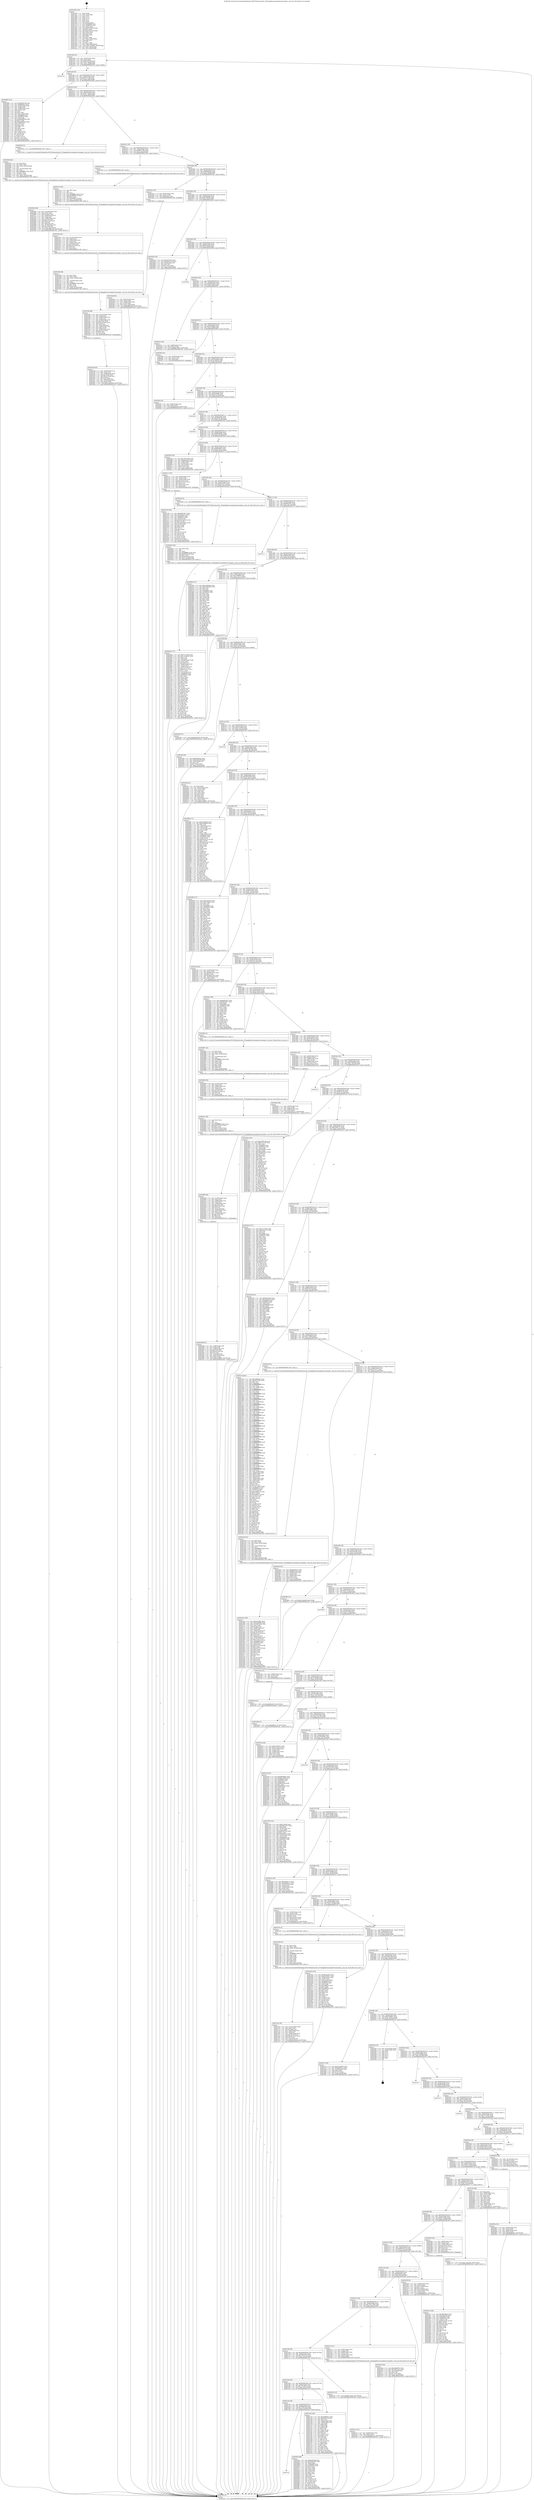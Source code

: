 digraph "0x401a60" {
  label = "0x401a60 (/mnt/c/Users/mathe/Desktop/tcc/POCII/binaries/extr_FFmpeglibswresampleswresample.c_buf_set_Final-ollvm.out::main(0))"
  labelloc = "t"
  node[shape=record]

  Entry [label="",width=0.3,height=0.3,shape=circle,fillcolor=black,style=filled]
  "0x401ad4" [label="{
     0x401ad4 [32]\l
     | [instrs]\l
     &nbsp;&nbsp;0x401ad4 \<+6\>: mov -0xc0(%rbp),%eax\l
     &nbsp;&nbsp;0x401ada \<+2\>: mov %eax,%ecx\l
     &nbsp;&nbsp;0x401adc \<+6\>: sub $0x82ac62d9,%ecx\l
     &nbsp;&nbsp;0x401ae2 \<+6\>: mov %eax,-0xd4(%rbp)\l
     &nbsp;&nbsp;0x401ae8 \<+6\>: mov %ecx,-0xd8(%rbp)\l
     &nbsp;&nbsp;0x401aee \<+6\>: je 000000000040241b \<main+0x9bb\>\l
  }"]
  "0x40241b" [label="{
     0x40241b\l
  }", style=dashed]
  "0x401af4" [label="{
     0x401af4 [28]\l
     | [instrs]\l
     &nbsp;&nbsp;0x401af4 \<+5\>: jmp 0000000000401af9 \<main+0x99\>\l
     &nbsp;&nbsp;0x401af9 \<+6\>: mov -0xd4(%rbp),%eax\l
     &nbsp;&nbsp;0x401aff \<+5\>: sub $0x8767a7f0,%eax\l
     &nbsp;&nbsp;0x401b04 \<+6\>: mov %eax,-0xdc(%rbp)\l
     &nbsp;&nbsp;0x401b0a \<+6\>: je 0000000000402d8d \<main+0x132d\>\l
  }"]
  Exit [label="",width=0.3,height=0.3,shape=circle,fillcolor=black,style=filled,peripheries=2]
  "0x402d8d" [label="{
     0x402d8d [125]\l
     | [instrs]\l
     &nbsp;&nbsp;0x402d8d \<+5\>: mov $0xaf5997a6,%eax\l
     &nbsp;&nbsp;0x402d92 \<+5\>: mov $0x6f8efb1f,%ecx\l
     &nbsp;&nbsp;0x402d97 \<+4\>: mov -0x48(%rbp),%rdx\l
     &nbsp;&nbsp;0x402d9b \<+2\>: mov (%rdx),%esi\l
     &nbsp;&nbsp;0x402d9d \<+7\>: mov -0x98(%rbp),%rdx\l
     &nbsp;&nbsp;0x402da4 \<+2\>: cmp (%rdx),%esi\l
     &nbsp;&nbsp;0x402da6 \<+4\>: setl %dil\l
     &nbsp;&nbsp;0x402daa \<+4\>: and $0x1,%dil\l
     &nbsp;&nbsp;0x402dae \<+4\>: mov %dil,-0x2e(%rbp)\l
     &nbsp;&nbsp;0x402db2 \<+7\>: mov 0x406068,%esi\l
     &nbsp;&nbsp;0x402db9 \<+8\>: mov 0x406054,%r8d\l
     &nbsp;&nbsp;0x402dc1 \<+3\>: mov %esi,%r9d\l
     &nbsp;&nbsp;0x402dc4 \<+7\>: sub $0xdd49b658,%r9d\l
     &nbsp;&nbsp;0x402dcb \<+4\>: sub $0x1,%r9d\l
     &nbsp;&nbsp;0x402dcf \<+7\>: add $0xdd49b658,%r9d\l
     &nbsp;&nbsp;0x402dd6 \<+4\>: imul %r9d,%esi\l
     &nbsp;&nbsp;0x402dda \<+3\>: and $0x1,%esi\l
     &nbsp;&nbsp;0x402ddd \<+3\>: cmp $0x0,%esi\l
     &nbsp;&nbsp;0x402de0 \<+4\>: sete %dil\l
     &nbsp;&nbsp;0x402de4 \<+4\>: cmp $0xa,%r8d\l
     &nbsp;&nbsp;0x402de8 \<+4\>: setl %r10b\l
     &nbsp;&nbsp;0x402dec \<+3\>: mov %dil,%r11b\l
     &nbsp;&nbsp;0x402def \<+3\>: and %r10b,%r11b\l
     &nbsp;&nbsp;0x402df2 \<+3\>: xor %r10b,%dil\l
     &nbsp;&nbsp;0x402df5 \<+3\>: or %dil,%r11b\l
     &nbsp;&nbsp;0x402df8 \<+4\>: test $0x1,%r11b\l
     &nbsp;&nbsp;0x402dfc \<+3\>: cmovne %ecx,%eax\l
     &nbsp;&nbsp;0x402dff \<+6\>: mov %eax,-0xc0(%rbp)\l
     &nbsp;&nbsp;0x402e05 \<+5\>: jmp 00000000004035d1 \<main+0x1b71\>\l
  }"]
  "0x401b10" [label="{
     0x401b10 [28]\l
     | [instrs]\l
     &nbsp;&nbsp;0x401b10 \<+5\>: jmp 0000000000401b15 \<main+0xb5\>\l
     &nbsp;&nbsp;0x401b15 \<+6\>: mov -0xd4(%rbp),%eax\l
     &nbsp;&nbsp;0x401b1b \<+5\>: sub $0x8774aa54,%eax\l
     &nbsp;&nbsp;0x401b20 \<+6\>: mov %eax,-0xe0(%rbp)\l
     &nbsp;&nbsp;0x401b26 \<+6\>: je 0000000000402634 \<main+0xbd4\>\l
  }"]
  "0x4031e4" [label="{
     0x4031e4 [15]\l
     | [instrs]\l
     &nbsp;&nbsp;0x4031e4 \<+10\>: movl $0x9d93cd70,-0xc0(%rbp)\l
     &nbsp;&nbsp;0x4031ee \<+5\>: jmp 00000000004035d1 \<main+0x1b71\>\l
  }"]
  "0x402634" [label="{
     0x402634 [5]\l
     | [instrs]\l
     &nbsp;&nbsp;0x402634 \<+5\>: call 0000000000401160 \<next_i\>\l
     | [calls]\l
     &nbsp;&nbsp;0x401160 \{1\} (/mnt/c/Users/mathe/Desktop/tcc/POCII/binaries/extr_FFmpeglibswresampleswresample.c_buf_set_Final-ollvm.out::next_i)\l
  }"]
  "0x401b2c" [label="{
     0x401b2c [28]\l
     | [instrs]\l
     &nbsp;&nbsp;0x401b2c \<+5\>: jmp 0000000000401b31 \<main+0xd1\>\l
     &nbsp;&nbsp;0x401b31 \<+6\>: mov -0xd4(%rbp),%eax\l
     &nbsp;&nbsp;0x401b37 \<+5\>: sub $0x89fc3784,%eax\l
     &nbsp;&nbsp;0x401b3c \<+6\>: mov %eax,-0xe4(%rbp)\l
     &nbsp;&nbsp;0x401b42 \<+6\>: je 000000000040250e \<main+0xaae\>\l
  }"]
  "0x403138" [label="{
     0x403138 [100]\l
     | [instrs]\l
     &nbsp;&nbsp;0x403138 \<+5\>: mov $0xbde61e87,%edx\l
     &nbsp;&nbsp;0x40313d \<+5\>: mov $0x70924755,%esi\l
     &nbsp;&nbsp;0x403142 \<+8\>: mov 0x406068,%r8d\l
     &nbsp;&nbsp;0x40314a \<+8\>: mov 0x406054,%r9d\l
     &nbsp;&nbsp;0x403152 \<+3\>: mov %r8d,%r10d\l
     &nbsp;&nbsp;0x403155 \<+7\>: add $0x1467de28,%r10d\l
     &nbsp;&nbsp;0x40315c \<+4\>: sub $0x1,%r10d\l
     &nbsp;&nbsp;0x403160 \<+7\>: sub $0x1467de28,%r10d\l
     &nbsp;&nbsp;0x403167 \<+4\>: imul %r10d,%r8d\l
     &nbsp;&nbsp;0x40316b \<+4\>: and $0x1,%r8d\l
     &nbsp;&nbsp;0x40316f \<+4\>: cmp $0x0,%r8d\l
     &nbsp;&nbsp;0x403173 \<+4\>: sete %r11b\l
     &nbsp;&nbsp;0x403177 \<+4\>: cmp $0xa,%r9d\l
     &nbsp;&nbsp;0x40317b \<+3\>: setl %bl\l
     &nbsp;&nbsp;0x40317e \<+3\>: mov %r11b,%r14b\l
     &nbsp;&nbsp;0x403181 \<+3\>: and %bl,%r14b\l
     &nbsp;&nbsp;0x403184 \<+3\>: xor %bl,%r11b\l
     &nbsp;&nbsp;0x403187 \<+3\>: or %r11b,%r14b\l
     &nbsp;&nbsp;0x40318a \<+4\>: test $0x1,%r14b\l
     &nbsp;&nbsp;0x40318e \<+3\>: cmovne %esi,%edx\l
     &nbsp;&nbsp;0x403191 \<+6\>: mov %edx,-0xc0(%rbp)\l
     &nbsp;&nbsp;0x403197 \<+5\>: jmp 00000000004035d1 \<main+0x1b71\>\l
  }"]
  "0x40250e" [label="{
     0x40250e [5]\l
     | [instrs]\l
     &nbsp;&nbsp;0x40250e \<+5\>: call 0000000000401160 \<next_i\>\l
     | [calls]\l
     &nbsp;&nbsp;0x401160 \{1\} (/mnt/c/Users/mathe/Desktop/tcc/POCII/binaries/extr_FFmpeglibswresampleswresample.c_buf_set_Final-ollvm.out::next_i)\l
  }"]
  "0x401b48" [label="{
     0x401b48 [28]\l
     | [instrs]\l
     &nbsp;&nbsp;0x401b48 \<+5\>: jmp 0000000000401b4d \<main+0xed\>\l
     &nbsp;&nbsp;0x401b4d \<+6\>: mov -0xd4(%rbp),%eax\l
     &nbsp;&nbsp;0x401b53 \<+5\>: sub $0x908a850a,%eax\l
     &nbsp;&nbsp;0x401b58 \<+6\>: mov %eax,-0xe8(%rbp)\l
     &nbsp;&nbsp;0x401b5e \<+6\>: je 000000000040243c \<main+0x9dc\>\l
  }"]
  "0x402f56" [label="{
     0x402f56 [25]\l
     | [instrs]\l
     &nbsp;&nbsp;0x402f56 \<+4\>: mov -0x40(%rbp),%rax\l
     &nbsp;&nbsp;0x402f5a \<+6\>: movl $0x0,(%rax)\l
     &nbsp;&nbsp;0x402f60 \<+10\>: movl $0xbfa01e5f,-0xc0(%rbp)\l
     &nbsp;&nbsp;0x402f6a \<+5\>: jmp 00000000004035d1 \<main+0x1b71\>\l
  }"]
  "0x40243c" [label="{
     0x40243c [19]\l
     | [instrs]\l
     &nbsp;&nbsp;0x40243c \<+7\>: mov -0xb0(%rbp),%rax\l
     &nbsp;&nbsp;0x402443 \<+3\>: mov (%rax),%rax\l
     &nbsp;&nbsp;0x402446 \<+4\>: mov 0x8(%rax),%rdi\l
     &nbsp;&nbsp;0x40244a \<+5\>: call 0000000000401060 \<atoi@plt\>\l
     | [calls]\l
     &nbsp;&nbsp;0x401060 \{1\} (unknown)\l
  }"]
  "0x401b64" [label="{
     0x401b64 [28]\l
     | [instrs]\l
     &nbsp;&nbsp;0x401b64 \<+5\>: jmp 0000000000401b69 \<main+0x109\>\l
     &nbsp;&nbsp;0x401b69 \<+6\>: mov -0xd4(%rbp),%eax\l
     &nbsp;&nbsp;0x401b6f \<+5\>: sub $0x91f08b49,%eax\l
     &nbsp;&nbsp;0x401b74 \<+6\>: mov %eax,-0xec(%rbp)\l
     &nbsp;&nbsp;0x401b7a \<+6\>: je 00000000004030a3 \<main+0x1643\>\l
  }"]
  "0x402ea7" [label="{
     0x402ea7 [100]\l
     | [instrs]\l
     &nbsp;&nbsp;0x402ea7 \<+5\>: mov $0x48ec6bda,%edx\l
     &nbsp;&nbsp;0x402eac \<+5\>: mov $0x55007b6,%esi\l
     &nbsp;&nbsp;0x402eb1 \<+8\>: mov 0x406068,%r8d\l
     &nbsp;&nbsp;0x402eb9 \<+8\>: mov 0x406054,%r9d\l
     &nbsp;&nbsp;0x402ec1 \<+3\>: mov %r8d,%r10d\l
     &nbsp;&nbsp;0x402ec4 \<+7\>: sub $0x6b7bc30c,%r10d\l
     &nbsp;&nbsp;0x402ecb \<+4\>: sub $0x1,%r10d\l
     &nbsp;&nbsp;0x402ecf \<+7\>: add $0x6b7bc30c,%r10d\l
     &nbsp;&nbsp;0x402ed6 \<+4\>: imul %r10d,%r8d\l
     &nbsp;&nbsp;0x402eda \<+4\>: and $0x1,%r8d\l
     &nbsp;&nbsp;0x402ede \<+4\>: cmp $0x0,%r8d\l
     &nbsp;&nbsp;0x402ee2 \<+4\>: sete %r11b\l
     &nbsp;&nbsp;0x402ee6 \<+4\>: cmp $0xa,%r9d\l
     &nbsp;&nbsp;0x402eea \<+3\>: setl %bl\l
     &nbsp;&nbsp;0x402eed \<+3\>: mov %r11b,%r14b\l
     &nbsp;&nbsp;0x402ef0 \<+3\>: and %bl,%r14b\l
     &nbsp;&nbsp;0x402ef3 \<+3\>: xor %bl,%r11b\l
     &nbsp;&nbsp;0x402ef6 \<+3\>: or %r11b,%r14b\l
     &nbsp;&nbsp;0x402ef9 \<+4\>: test $0x1,%r14b\l
     &nbsp;&nbsp;0x402efd \<+3\>: cmovne %esi,%edx\l
     &nbsp;&nbsp;0x402f00 \<+6\>: mov %edx,-0xc0(%rbp)\l
     &nbsp;&nbsp;0x402f06 \<+5\>: jmp 00000000004035d1 \<main+0x1b71\>\l
  }"]
  "0x4030a3" [label="{
     0x4030a3 [30]\l
     | [instrs]\l
     &nbsp;&nbsp;0x4030a3 \<+5\>: mov $0xcd87c95,%eax\l
     &nbsp;&nbsp;0x4030a8 \<+5\>: mov $0xdac91130,%ecx\l
     &nbsp;&nbsp;0x4030ad \<+3\>: mov -0x2d(%rbp),%dl\l
     &nbsp;&nbsp;0x4030b0 \<+3\>: test $0x1,%dl\l
     &nbsp;&nbsp;0x4030b3 \<+3\>: cmovne %ecx,%eax\l
     &nbsp;&nbsp;0x4030b6 \<+6\>: mov %eax,-0xc0(%rbp)\l
     &nbsp;&nbsp;0x4030bc \<+5\>: jmp 00000000004035d1 \<main+0x1b71\>\l
  }"]
  "0x401b80" [label="{
     0x401b80 [28]\l
     | [instrs]\l
     &nbsp;&nbsp;0x401b80 \<+5\>: jmp 0000000000401b85 \<main+0x125\>\l
     &nbsp;&nbsp;0x401b85 \<+6\>: mov -0xd4(%rbp),%eax\l
     &nbsp;&nbsp;0x401b8b \<+5\>: sub $0x9beac5e0,%eax\l
     &nbsp;&nbsp;0x401b90 \<+6\>: mov %eax,-0xf0(%rbp)\l
     &nbsp;&nbsp;0x401b96 \<+6\>: je 00000000004035b9 \<main+0x1b59\>\l
  }"]
  "0x402ce1" [label="{
     0x402ce1 [25]\l
     | [instrs]\l
     &nbsp;&nbsp;0x402ce1 \<+4\>: mov -0x48(%rbp),%rax\l
     &nbsp;&nbsp;0x402ce5 \<+6\>: movl $0x0,(%rax)\l
     &nbsp;&nbsp;0x402ceb \<+10\>: movl $0xf46ce7ec,-0xc0(%rbp)\l
     &nbsp;&nbsp;0x402cf5 \<+5\>: jmp 00000000004035d1 \<main+0x1b71\>\l
  }"]
  "0x4035b9" [label="{
     0x4035b9\l
  }", style=dashed]
  "0x401b9c" [label="{
     0x401b9c [28]\l
     | [instrs]\l
     &nbsp;&nbsp;0x401b9c \<+5\>: jmp 0000000000401ba1 \<main+0x141\>\l
     &nbsp;&nbsp;0x401ba1 \<+6\>: mov -0xd4(%rbp),%eax\l
     &nbsp;&nbsp;0x401ba7 \<+5\>: sub $0x9d93cd70,%eax\l
     &nbsp;&nbsp;0x401bac \<+6\>: mov %eax,-0xf4(%rbp)\l
     &nbsp;&nbsp;0x401bb2 \<+6\>: je 00000000004032cc \<main+0x186c\>\l
  }"]
  "0x402bda" [label="{
     0x402bda [175]\l
     | [instrs]\l
     &nbsp;&nbsp;0x402bda \<+5\>: mov $0x57a7cfd2,%ecx\l
     &nbsp;&nbsp;0x402bdf \<+5\>: mov $0x11450e08,%edx\l
     &nbsp;&nbsp;0x402be4 \<+3\>: mov $0x1,%sil\l
     &nbsp;&nbsp;0x402be7 \<+2\>: xor %edi,%edi\l
     &nbsp;&nbsp;0x402be9 \<+7\>: mov -0x204(%rbp),%r8d\l
     &nbsp;&nbsp;0x402bf0 \<+4\>: imul %eax,%r8d\l
     &nbsp;&nbsp;0x402bf4 \<+3\>: movslq %r8d,%r9\l
     &nbsp;&nbsp;0x402bf7 \<+4\>: mov -0x68(%rbp),%r10\l
     &nbsp;&nbsp;0x402bfb \<+3\>: mov (%r10),%r10\l
     &nbsp;&nbsp;0x402bfe \<+4\>: mov -0x60(%rbp),%r11\l
     &nbsp;&nbsp;0x402c02 \<+3\>: movslq (%r11),%r11\l
     &nbsp;&nbsp;0x402c05 \<+4\>: imul $0x18,%r11,%r11\l
     &nbsp;&nbsp;0x402c09 \<+3\>: add %r11,%r10\l
     &nbsp;&nbsp;0x402c0c \<+4\>: mov %r9,0x10(%r10)\l
     &nbsp;&nbsp;0x402c10 \<+7\>: mov 0x406068,%eax\l
     &nbsp;&nbsp;0x402c17 \<+8\>: mov 0x406054,%r8d\l
     &nbsp;&nbsp;0x402c1f \<+3\>: sub $0x1,%edi\l
     &nbsp;&nbsp;0x402c22 \<+2\>: mov %eax,%ebx\l
     &nbsp;&nbsp;0x402c24 \<+2\>: add %edi,%ebx\l
     &nbsp;&nbsp;0x402c26 \<+3\>: imul %ebx,%eax\l
     &nbsp;&nbsp;0x402c29 \<+3\>: and $0x1,%eax\l
     &nbsp;&nbsp;0x402c2c \<+3\>: cmp $0x0,%eax\l
     &nbsp;&nbsp;0x402c2f \<+4\>: sete %r14b\l
     &nbsp;&nbsp;0x402c33 \<+4\>: cmp $0xa,%r8d\l
     &nbsp;&nbsp;0x402c37 \<+4\>: setl %r15b\l
     &nbsp;&nbsp;0x402c3b \<+3\>: mov %r14b,%r12b\l
     &nbsp;&nbsp;0x402c3e \<+4\>: xor $0xff,%r12b\l
     &nbsp;&nbsp;0x402c42 \<+3\>: mov %r15b,%r13b\l
     &nbsp;&nbsp;0x402c45 \<+4\>: xor $0xff,%r13b\l
     &nbsp;&nbsp;0x402c49 \<+4\>: xor $0x1,%sil\l
     &nbsp;&nbsp;0x402c4d \<+3\>: mov %r12b,%al\l
     &nbsp;&nbsp;0x402c50 \<+2\>: and $0xff,%al\l
     &nbsp;&nbsp;0x402c52 \<+3\>: and %sil,%r14b\l
     &nbsp;&nbsp;0x402c55 \<+3\>: mov %r13b,%dil\l
     &nbsp;&nbsp;0x402c58 \<+4\>: and $0xff,%dil\l
     &nbsp;&nbsp;0x402c5c \<+3\>: and %sil,%r15b\l
     &nbsp;&nbsp;0x402c5f \<+3\>: or %r14b,%al\l
     &nbsp;&nbsp;0x402c62 \<+3\>: or %r15b,%dil\l
     &nbsp;&nbsp;0x402c65 \<+3\>: xor %dil,%al\l
     &nbsp;&nbsp;0x402c68 \<+3\>: or %r13b,%r12b\l
     &nbsp;&nbsp;0x402c6b \<+4\>: xor $0xff,%r12b\l
     &nbsp;&nbsp;0x402c6f \<+4\>: or $0x1,%sil\l
     &nbsp;&nbsp;0x402c73 \<+3\>: and %sil,%r12b\l
     &nbsp;&nbsp;0x402c76 \<+3\>: or %r12b,%al\l
     &nbsp;&nbsp;0x402c79 \<+2\>: test $0x1,%al\l
     &nbsp;&nbsp;0x402c7b \<+3\>: cmovne %edx,%ecx\l
     &nbsp;&nbsp;0x402c7e \<+6\>: mov %ecx,-0xc0(%rbp)\l
     &nbsp;&nbsp;0x402c84 \<+5\>: jmp 00000000004035d1 \<main+0x1b71\>\l
  }"]
  "0x4032cc" [label="{
     0x4032cc [28]\l
     | [instrs]\l
     &nbsp;&nbsp;0x4032cc \<+7\>: mov -0xb8(%rbp),%rax\l
     &nbsp;&nbsp;0x4032d3 \<+6\>: movl $0x0,(%rax)\l
     &nbsp;&nbsp;0x4032d9 \<+10\>: movl $0xf8a74fb3,-0xc0(%rbp)\l
     &nbsp;&nbsp;0x4032e3 \<+5\>: jmp 00000000004035d1 \<main+0x1b71\>\l
  }"]
  "0x401bb8" [label="{
     0x401bb8 [28]\l
     | [instrs]\l
     &nbsp;&nbsp;0x401bb8 \<+5\>: jmp 0000000000401bbd \<main+0x15d\>\l
     &nbsp;&nbsp;0x401bbd \<+6\>: mov -0xd4(%rbp),%eax\l
     &nbsp;&nbsp;0x401bc3 \<+5\>: sub $0xa0e4f033,%eax\l
     &nbsp;&nbsp;0x401bc8 \<+6\>: mov %eax,-0xf8(%rbp)\l
     &nbsp;&nbsp;0x401bce \<+6\>: je 0000000000402f44 \<main+0x14e4\>\l
  }"]
  "0x402bb2" [label="{
     0x402bb2 [40]\l
     | [instrs]\l
     &nbsp;&nbsp;0x402bb2 \<+5\>: mov $0x2,%ecx\l
     &nbsp;&nbsp;0x402bb7 \<+1\>: cltd\l
     &nbsp;&nbsp;0x402bb8 \<+2\>: idiv %ecx\l
     &nbsp;&nbsp;0x402bba \<+6\>: imul $0xfffffffe,%edx,%ecx\l
     &nbsp;&nbsp;0x402bc0 \<+6\>: sub $0x64c202b0,%ecx\l
     &nbsp;&nbsp;0x402bc6 \<+3\>: add $0x1,%ecx\l
     &nbsp;&nbsp;0x402bc9 \<+6\>: add $0x64c202b0,%ecx\l
     &nbsp;&nbsp;0x402bcf \<+6\>: mov %ecx,-0x204(%rbp)\l
     &nbsp;&nbsp;0x402bd5 \<+5\>: call 0000000000401160 \<next_i\>\l
     | [calls]\l
     &nbsp;&nbsp;0x401160 \{1\} (/mnt/c/Users/mathe/Desktop/tcc/POCII/binaries/extr_FFmpeglibswresampleswresample.c_buf_set_Final-ollvm.out::next_i)\l
  }"]
  "0x402f44" [label="{
     0x402f44 [18]\l
     | [instrs]\l
     &nbsp;&nbsp;0x402f44 \<+7\>: mov -0x90(%rbp),%rax\l
     &nbsp;&nbsp;0x402f4b \<+3\>: mov (%rax),%rax\l
     &nbsp;&nbsp;0x402f4e \<+3\>: mov %rax,%rdi\l
     &nbsp;&nbsp;0x402f51 \<+5\>: call 0000000000401030 \<free@plt\>\l
     | [calls]\l
     &nbsp;&nbsp;0x401030 \{1\} (unknown)\l
  }"]
  "0x401bd4" [label="{
     0x401bd4 [28]\l
     | [instrs]\l
     &nbsp;&nbsp;0x401bd4 \<+5\>: jmp 0000000000401bd9 \<main+0x179\>\l
     &nbsp;&nbsp;0x401bd9 \<+6\>: mov -0xd4(%rbp),%eax\l
     &nbsp;&nbsp;0x401bdf \<+5\>: sub $0xa5a4d436,%eax\l
     &nbsp;&nbsp;0x401be4 \<+6\>: mov %eax,-0xfc(%rbp)\l
     &nbsp;&nbsp;0x401bea \<+6\>: je 00000000004031f3 \<main+0x1793\>\l
  }"]
  "0x402a61" [label="{
     0x402a61 [138]\l
     | [instrs]\l
     &nbsp;&nbsp;0x402a61 \<+5\>: mov $0xacaf70f2,%ecx\l
     &nbsp;&nbsp;0x402a66 \<+5\>: mov $0xc3c9f6f8,%edx\l
     &nbsp;&nbsp;0x402a6b \<+6\>: mov -0x200(%rbp),%esi\l
     &nbsp;&nbsp;0x402a71 \<+3\>: imul %eax,%esi\l
     &nbsp;&nbsp;0x402a74 \<+3\>: movslq %esi,%r8\l
     &nbsp;&nbsp;0x402a77 \<+4\>: mov -0x68(%rbp),%r9\l
     &nbsp;&nbsp;0x402a7b \<+3\>: mov (%r9),%r9\l
     &nbsp;&nbsp;0x402a7e \<+4\>: mov -0x60(%rbp),%r10\l
     &nbsp;&nbsp;0x402a82 \<+3\>: movslq (%r10),%r10\l
     &nbsp;&nbsp;0x402a85 \<+4\>: imul $0x18,%r10,%r10\l
     &nbsp;&nbsp;0x402a89 \<+3\>: add %r10,%r9\l
     &nbsp;&nbsp;0x402a8c \<+4\>: mov 0x8(%r9),%r9\l
     &nbsp;&nbsp;0x402a90 \<+4\>: mov -0x50(%rbp),%r10\l
     &nbsp;&nbsp;0x402a94 \<+3\>: movslq (%r10),%r10\l
     &nbsp;&nbsp;0x402a97 \<+4\>: mov %r8,(%r9,%r10,8)\l
     &nbsp;&nbsp;0x402a9b \<+7\>: mov 0x406068,%eax\l
     &nbsp;&nbsp;0x402aa2 \<+7\>: mov 0x406054,%esi\l
     &nbsp;&nbsp;0x402aa9 \<+2\>: mov %eax,%edi\l
     &nbsp;&nbsp;0x402aab \<+6\>: add $0x322d7159,%edi\l
     &nbsp;&nbsp;0x402ab1 \<+3\>: sub $0x1,%edi\l
     &nbsp;&nbsp;0x402ab4 \<+6\>: sub $0x322d7159,%edi\l
     &nbsp;&nbsp;0x402aba \<+3\>: imul %edi,%eax\l
     &nbsp;&nbsp;0x402abd \<+3\>: and $0x1,%eax\l
     &nbsp;&nbsp;0x402ac0 \<+3\>: cmp $0x0,%eax\l
     &nbsp;&nbsp;0x402ac3 \<+4\>: sete %r11b\l
     &nbsp;&nbsp;0x402ac7 \<+3\>: cmp $0xa,%esi\l
     &nbsp;&nbsp;0x402aca \<+3\>: setl %bl\l
     &nbsp;&nbsp;0x402acd \<+3\>: mov %r11b,%r14b\l
     &nbsp;&nbsp;0x402ad0 \<+3\>: and %bl,%r14b\l
     &nbsp;&nbsp;0x402ad3 \<+3\>: xor %bl,%r11b\l
     &nbsp;&nbsp;0x402ad6 \<+3\>: or %r11b,%r14b\l
     &nbsp;&nbsp;0x402ad9 \<+4\>: test $0x1,%r14b\l
     &nbsp;&nbsp;0x402add \<+3\>: cmovne %edx,%ecx\l
     &nbsp;&nbsp;0x402ae0 \<+6\>: mov %ecx,-0xc0(%rbp)\l
     &nbsp;&nbsp;0x402ae6 \<+5\>: jmp 00000000004035d1 \<main+0x1b71\>\l
  }"]
  "0x4031f3" [label="{
     0x4031f3\l
  }", style=dashed]
  "0x401bf0" [label="{
     0x401bf0 [28]\l
     | [instrs]\l
     &nbsp;&nbsp;0x401bf0 \<+5\>: jmp 0000000000401bf5 \<main+0x195\>\l
     &nbsp;&nbsp;0x401bf5 \<+6\>: mov -0xd4(%rbp),%eax\l
     &nbsp;&nbsp;0x401bfb \<+5\>: sub $0xacaf70f2,%eax\l
     &nbsp;&nbsp;0x401c00 \<+6\>: mov %eax,-0x100(%rbp)\l
     &nbsp;&nbsp;0x401c06 \<+6\>: je 0000000000403428 \<main+0x19c8\>\l
  }"]
  "0x402a2d" [label="{
     0x402a2d [52]\l
     | [instrs]\l
     &nbsp;&nbsp;0x402a2d \<+2\>: xor %ecx,%ecx\l
     &nbsp;&nbsp;0x402a2f \<+5\>: mov $0x2,%edx\l
     &nbsp;&nbsp;0x402a34 \<+6\>: mov %edx,-0x1fc(%rbp)\l
     &nbsp;&nbsp;0x402a3a \<+1\>: cltd\l
     &nbsp;&nbsp;0x402a3b \<+6\>: mov -0x1fc(%rbp),%esi\l
     &nbsp;&nbsp;0x402a41 \<+2\>: idiv %esi\l
     &nbsp;&nbsp;0x402a43 \<+6\>: imul $0xfffffffe,%edx,%edx\l
     &nbsp;&nbsp;0x402a49 \<+2\>: mov %ecx,%edi\l
     &nbsp;&nbsp;0x402a4b \<+2\>: sub %edx,%edi\l
     &nbsp;&nbsp;0x402a4d \<+2\>: mov %ecx,%edx\l
     &nbsp;&nbsp;0x402a4f \<+3\>: sub $0x1,%edx\l
     &nbsp;&nbsp;0x402a52 \<+2\>: add %edx,%edi\l
     &nbsp;&nbsp;0x402a54 \<+2\>: sub %edi,%ecx\l
     &nbsp;&nbsp;0x402a56 \<+6\>: mov %ecx,-0x200(%rbp)\l
     &nbsp;&nbsp;0x402a5c \<+5\>: call 0000000000401160 \<next_i\>\l
     | [calls]\l
     &nbsp;&nbsp;0x401160 \{1\} (/mnt/c/Users/mathe/Desktop/tcc/POCII/binaries/extr_FFmpeglibswresampleswresample.c_buf_set_Final-ollvm.out::next_i)\l
  }"]
  "0x403428" [label="{
     0x403428\l
  }", style=dashed]
  "0x401c0c" [label="{
     0x401c0c [28]\l
     | [instrs]\l
     &nbsp;&nbsp;0x401c0c \<+5\>: jmp 0000000000401c11 \<main+0x1b1\>\l
     &nbsp;&nbsp;0x401c11 \<+6\>: mov -0xd4(%rbp),%eax\l
     &nbsp;&nbsp;0x401c17 \<+5\>: sub $0xaf5997a6,%eax\l
     &nbsp;&nbsp;0x401c1c \<+6\>: mov %eax,-0x104(%rbp)\l
     &nbsp;&nbsp;0x401c22 \<+6\>: je 00000000004034f5 \<main+0x1a95\>\l
  }"]
  "0x402949" [label="{
     0x402949 [50]\l
     | [instrs]\l
     &nbsp;&nbsp;0x402949 \<+4\>: mov -0x68(%rbp),%rdi\l
     &nbsp;&nbsp;0x40294d \<+3\>: mov (%rdi),%rdi\l
     &nbsp;&nbsp;0x402950 \<+4\>: mov -0x60(%rbp),%r8\l
     &nbsp;&nbsp;0x402954 \<+3\>: movslq (%r8),%r8\l
     &nbsp;&nbsp;0x402957 \<+4\>: imul $0x18,%r8,%r8\l
     &nbsp;&nbsp;0x40295b \<+3\>: add %r8,%rdi\l
     &nbsp;&nbsp;0x40295e \<+4\>: mov %rax,0x8(%rdi)\l
     &nbsp;&nbsp;0x402962 \<+4\>: mov -0x50(%rbp),%rax\l
     &nbsp;&nbsp;0x402966 \<+6\>: movl $0x0,(%rax)\l
     &nbsp;&nbsp;0x40296c \<+10\>: movl $0x3119fb67,-0xc0(%rbp)\l
     &nbsp;&nbsp;0x402976 \<+5\>: jmp 00000000004035d1 \<main+0x1b71\>\l
  }"]
  "0x4034f5" [label="{
     0x4034f5\l
  }", style=dashed]
  "0x401c28" [label="{
     0x401c28 [28]\l
     | [instrs]\l
     &nbsp;&nbsp;0x401c28 \<+5\>: jmp 0000000000401c2d \<main+0x1cd\>\l
     &nbsp;&nbsp;0x401c2d \<+6\>: mov -0xd4(%rbp),%eax\l
     &nbsp;&nbsp;0x401c33 \<+5\>: sub $0xb6ebb3d7,%eax\l
     &nbsp;&nbsp;0x401c38 \<+6\>: mov %eax,-0x108(%rbp)\l
     &nbsp;&nbsp;0x401c3e \<+6\>: je 000000000040285e \<main+0xdfe\>\l
  }"]
  "0x402909" [label="{
     0x402909 [64]\l
     | [instrs]\l
     &nbsp;&nbsp;0x402909 \<+6\>: mov -0x1f8(%rbp),%ecx\l
     &nbsp;&nbsp;0x40290f \<+3\>: imul %eax,%ecx\l
     &nbsp;&nbsp;0x402912 \<+4\>: mov -0x68(%rbp),%r8\l
     &nbsp;&nbsp;0x402916 \<+3\>: mov (%r8),%r8\l
     &nbsp;&nbsp;0x402919 \<+4\>: mov -0x60(%rbp),%r9\l
     &nbsp;&nbsp;0x40291d \<+3\>: movslq (%r9),%r9\l
     &nbsp;&nbsp;0x402920 \<+4\>: imul $0x18,%r9,%r9\l
     &nbsp;&nbsp;0x402924 \<+3\>: add %r9,%r8\l
     &nbsp;&nbsp;0x402927 \<+4\>: mov %ecx,0x4(%r8)\l
     &nbsp;&nbsp;0x40292b \<+4\>: mov -0x58(%rbp),%r8\l
     &nbsp;&nbsp;0x40292f \<+7\>: movl $0x1,(%r8)\l
     &nbsp;&nbsp;0x402936 \<+4\>: mov -0x58(%rbp),%r8\l
     &nbsp;&nbsp;0x40293a \<+3\>: movslq (%r8),%r8\l
     &nbsp;&nbsp;0x40293d \<+4\>: shl $0x3,%r8\l
     &nbsp;&nbsp;0x402941 \<+3\>: mov %r8,%rdi\l
     &nbsp;&nbsp;0x402944 \<+5\>: call 0000000000401050 \<malloc@plt\>\l
     | [calls]\l
     &nbsp;&nbsp;0x401050 \{1\} (unknown)\l
  }"]
  "0x40285e" [label="{
     0x40285e [36]\l
     | [instrs]\l
     &nbsp;&nbsp;0x40285e \<+5\>: mov $0x70827490,%eax\l
     &nbsp;&nbsp;0x402863 \<+5\>: mov $0xdc4a40e5,%ecx\l
     &nbsp;&nbsp;0x402868 \<+4\>: mov -0x60(%rbp),%rdx\l
     &nbsp;&nbsp;0x40286c \<+2\>: mov (%rdx),%esi\l
     &nbsp;&nbsp;0x40286e \<+4\>: mov -0x70(%rbp),%rdx\l
     &nbsp;&nbsp;0x402872 \<+2\>: cmp (%rdx),%esi\l
     &nbsp;&nbsp;0x402874 \<+3\>: cmovl %ecx,%eax\l
     &nbsp;&nbsp;0x402877 \<+6\>: mov %eax,-0xc0(%rbp)\l
     &nbsp;&nbsp;0x40287d \<+5\>: jmp 00000000004035d1 \<main+0x1b71\>\l
  }"]
  "0x401c44" [label="{
     0x401c44 [28]\l
     | [instrs]\l
     &nbsp;&nbsp;0x401c44 \<+5\>: jmp 0000000000401c49 \<main+0x1e9\>\l
     &nbsp;&nbsp;0x401c49 \<+6\>: mov -0xd4(%rbp),%eax\l
     &nbsp;&nbsp;0x401c4f \<+5\>: sub $0xb8e4fa67,%eax\l
     &nbsp;&nbsp;0x401c54 \<+6\>: mov %eax,-0x10c(%rbp)\l
     &nbsp;&nbsp;0x401c5a \<+6\>: je 0000000000403117 \<main+0x16b7\>\l
  }"]
  "0x4028e1" [label="{
     0x4028e1 [40]\l
     | [instrs]\l
     &nbsp;&nbsp;0x4028e1 \<+5\>: mov $0x2,%ecx\l
     &nbsp;&nbsp;0x4028e6 \<+1\>: cltd\l
     &nbsp;&nbsp;0x4028e7 \<+2\>: idiv %ecx\l
     &nbsp;&nbsp;0x4028e9 \<+6\>: imul $0xfffffffe,%edx,%ecx\l
     &nbsp;&nbsp;0x4028ef \<+6\>: add $0x67e1d313,%ecx\l
     &nbsp;&nbsp;0x4028f5 \<+3\>: add $0x1,%ecx\l
     &nbsp;&nbsp;0x4028f8 \<+6\>: sub $0x67e1d313,%ecx\l
     &nbsp;&nbsp;0x4028fe \<+6\>: mov %ecx,-0x1f8(%rbp)\l
     &nbsp;&nbsp;0x402904 \<+5\>: call 0000000000401160 \<next_i\>\l
     | [calls]\l
     &nbsp;&nbsp;0x401160 \{1\} (/mnt/c/Users/mathe/Desktop/tcc/POCII/binaries/extr_FFmpeglibswresampleswresample.c_buf_set_Final-ollvm.out::next_i)\l
  }"]
  "0x403117" [label="{
     0x403117 [33]\l
     | [instrs]\l
     &nbsp;&nbsp;0x403117 \<+4\>: mov -0x68(%rbp),%rax\l
     &nbsp;&nbsp;0x40311b \<+3\>: mov (%rax),%rax\l
     &nbsp;&nbsp;0x40311e \<+4\>: mov -0x40(%rbp),%rcx\l
     &nbsp;&nbsp;0x403122 \<+3\>: movslq (%rcx),%rcx\l
     &nbsp;&nbsp;0x403125 \<+4\>: imul $0x18,%rcx,%rcx\l
     &nbsp;&nbsp;0x403129 \<+3\>: add %rcx,%rax\l
     &nbsp;&nbsp;0x40312c \<+4\>: mov 0x8(%rax),%rax\l
     &nbsp;&nbsp;0x403130 \<+3\>: mov %rax,%rdi\l
     &nbsp;&nbsp;0x403133 \<+5\>: call 0000000000401030 \<free@plt\>\l
     | [calls]\l
     &nbsp;&nbsp;0x401030 \{1\} (unknown)\l
  }"]
  "0x401c60" [label="{
     0x401c60 [28]\l
     | [instrs]\l
     &nbsp;&nbsp;0x401c60 \<+5\>: jmp 0000000000401c65 \<main+0x205\>\l
     &nbsp;&nbsp;0x401c65 \<+6\>: mov -0xd4(%rbp),%eax\l
     &nbsp;&nbsp;0x401c6b \<+5\>: sub $0xbae1f575,%eax\l
     &nbsp;&nbsp;0x401c70 \<+6\>: mov %eax,-0x110(%rbp)\l
     &nbsp;&nbsp;0x401c76 \<+6\>: je 0000000000402bad \<main+0x114d\>\l
  }"]
  "0x4028bb" [label="{
     0x4028bb [38]\l
     | [instrs]\l
     &nbsp;&nbsp;0x4028bb \<+6\>: mov -0x1f4(%rbp),%ecx\l
     &nbsp;&nbsp;0x4028c1 \<+3\>: imul %eax,%ecx\l
     &nbsp;&nbsp;0x4028c4 \<+4\>: mov -0x68(%rbp),%r8\l
     &nbsp;&nbsp;0x4028c8 \<+3\>: mov (%r8),%r8\l
     &nbsp;&nbsp;0x4028cb \<+4\>: mov -0x60(%rbp),%r9\l
     &nbsp;&nbsp;0x4028cf \<+3\>: movslq (%r9),%r9\l
     &nbsp;&nbsp;0x4028d2 \<+4\>: imul $0x18,%r9,%r9\l
     &nbsp;&nbsp;0x4028d6 \<+3\>: add %r9,%r8\l
     &nbsp;&nbsp;0x4028d9 \<+3\>: mov %ecx,(%r8)\l
     &nbsp;&nbsp;0x4028dc \<+5\>: call 0000000000401160 \<next_i\>\l
     | [calls]\l
     &nbsp;&nbsp;0x401160 \{1\} (/mnt/c/Users/mathe/Desktop/tcc/POCII/binaries/extr_FFmpeglibswresampleswresample.c_buf_set_Final-ollvm.out::next_i)\l
  }"]
  "0x402bad" [label="{
     0x402bad [5]\l
     | [instrs]\l
     &nbsp;&nbsp;0x402bad \<+5\>: call 0000000000401160 \<next_i\>\l
     | [calls]\l
     &nbsp;&nbsp;0x401160 \{1\} (/mnt/c/Users/mathe/Desktop/tcc/POCII/binaries/extr_FFmpeglibswresampleswresample.c_buf_set_Final-ollvm.out::next_i)\l
  }"]
  "0x401c7c" [label="{
     0x401c7c [28]\l
     | [instrs]\l
     &nbsp;&nbsp;0x401c7c \<+5\>: jmp 0000000000401c81 \<main+0x221\>\l
     &nbsp;&nbsp;0x401c81 \<+6\>: mov -0xd4(%rbp),%eax\l
     &nbsp;&nbsp;0x401c87 \<+5\>: sub $0xbde61e87,%eax\l
     &nbsp;&nbsp;0x401c8c \<+6\>: mov %eax,-0x114(%rbp)\l
     &nbsp;&nbsp;0x401c92 \<+6\>: je 0000000000403575 \<main+0x1b15\>\l
  }"]
  "0x402887" [label="{
     0x402887 [52]\l
     | [instrs]\l
     &nbsp;&nbsp;0x402887 \<+2\>: xor %ecx,%ecx\l
     &nbsp;&nbsp;0x402889 \<+5\>: mov $0x2,%edx\l
     &nbsp;&nbsp;0x40288e \<+6\>: mov %edx,-0x1f0(%rbp)\l
     &nbsp;&nbsp;0x402894 \<+1\>: cltd\l
     &nbsp;&nbsp;0x402895 \<+6\>: mov -0x1f0(%rbp),%esi\l
     &nbsp;&nbsp;0x40289b \<+2\>: idiv %esi\l
     &nbsp;&nbsp;0x40289d \<+6\>: imul $0xfffffffe,%edx,%edx\l
     &nbsp;&nbsp;0x4028a3 \<+2\>: mov %ecx,%edi\l
     &nbsp;&nbsp;0x4028a5 \<+2\>: sub %edx,%edi\l
     &nbsp;&nbsp;0x4028a7 \<+2\>: mov %ecx,%edx\l
     &nbsp;&nbsp;0x4028a9 \<+3\>: sub $0x1,%edx\l
     &nbsp;&nbsp;0x4028ac \<+2\>: add %edx,%edi\l
     &nbsp;&nbsp;0x4028ae \<+2\>: sub %edi,%ecx\l
     &nbsp;&nbsp;0x4028b0 \<+6\>: mov %ecx,-0x1f4(%rbp)\l
     &nbsp;&nbsp;0x4028b6 \<+5\>: call 0000000000401160 \<next_i\>\l
     | [calls]\l
     &nbsp;&nbsp;0x401160 \{1\} (/mnt/c/Users/mathe/Desktop/tcc/POCII/binaries/extr_FFmpeglibswresampleswresample.c_buf_set_Final-ollvm.out::next_i)\l
  }"]
  "0x403575" [label="{
     0x403575\l
  }", style=dashed]
  "0x401c98" [label="{
     0x401c98 [28]\l
     | [instrs]\l
     &nbsp;&nbsp;0x401c98 \<+5\>: jmp 0000000000401c9d \<main+0x23d\>\l
     &nbsp;&nbsp;0x401c9d \<+6\>: mov -0xd4(%rbp),%eax\l
     &nbsp;&nbsp;0x401ca3 \<+5\>: sub $0xbfa01e5f,%eax\l
     &nbsp;&nbsp;0x401ca8 \<+6\>: mov %eax,-0x118(%rbp)\l
     &nbsp;&nbsp;0x401cae \<+6\>: je 0000000000402f6f \<main+0x150f\>\l
  }"]
  "0x40283e" [label="{
     0x40283e [32]\l
     | [instrs]\l
     &nbsp;&nbsp;0x40283e \<+4\>: mov -0x68(%rbp),%rdi\l
     &nbsp;&nbsp;0x402842 \<+3\>: mov %rax,(%rdi)\l
     &nbsp;&nbsp;0x402845 \<+4\>: mov -0x60(%rbp),%rax\l
     &nbsp;&nbsp;0x402849 \<+6\>: movl $0x0,(%rax)\l
     &nbsp;&nbsp;0x40284f \<+10\>: movl $0xb6ebb3d7,-0xc0(%rbp)\l
     &nbsp;&nbsp;0x402859 \<+5\>: jmp 00000000004035d1 \<main+0x1b71\>\l
  }"]
  "0x402f6f" [label="{
     0x402f6f [137]\l
     | [instrs]\l
     &nbsp;&nbsp;0x402f6f \<+5\>: mov $0xe764d2be,%eax\l
     &nbsp;&nbsp;0x402f74 \<+5\>: mov $0xd38295d0,%ecx\l
     &nbsp;&nbsp;0x402f79 \<+2\>: mov $0x1,%dl\l
     &nbsp;&nbsp;0x402f7b \<+2\>: xor %esi,%esi\l
     &nbsp;&nbsp;0x402f7d \<+7\>: mov 0x406068,%edi\l
     &nbsp;&nbsp;0x402f84 \<+8\>: mov 0x406054,%r8d\l
     &nbsp;&nbsp;0x402f8c \<+3\>: sub $0x1,%esi\l
     &nbsp;&nbsp;0x402f8f \<+3\>: mov %edi,%r9d\l
     &nbsp;&nbsp;0x402f92 \<+3\>: add %esi,%r9d\l
     &nbsp;&nbsp;0x402f95 \<+4\>: imul %r9d,%edi\l
     &nbsp;&nbsp;0x402f99 \<+3\>: and $0x1,%edi\l
     &nbsp;&nbsp;0x402f9c \<+3\>: cmp $0x0,%edi\l
     &nbsp;&nbsp;0x402f9f \<+4\>: sete %r10b\l
     &nbsp;&nbsp;0x402fa3 \<+4\>: cmp $0xa,%r8d\l
     &nbsp;&nbsp;0x402fa7 \<+4\>: setl %r11b\l
     &nbsp;&nbsp;0x402fab \<+3\>: mov %r10b,%bl\l
     &nbsp;&nbsp;0x402fae \<+3\>: xor $0xff,%bl\l
     &nbsp;&nbsp;0x402fb1 \<+3\>: mov %r11b,%r14b\l
     &nbsp;&nbsp;0x402fb4 \<+4\>: xor $0xff,%r14b\l
     &nbsp;&nbsp;0x402fb8 \<+3\>: xor $0x1,%dl\l
     &nbsp;&nbsp;0x402fbb \<+3\>: mov %bl,%r15b\l
     &nbsp;&nbsp;0x402fbe \<+4\>: and $0xff,%r15b\l
     &nbsp;&nbsp;0x402fc2 \<+3\>: and %dl,%r10b\l
     &nbsp;&nbsp;0x402fc5 \<+3\>: mov %r14b,%r12b\l
     &nbsp;&nbsp;0x402fc8 \<+4\>: and $0xff,%r12b\l
     &nbsp;&nbsp;0x402fcc \<+3\>: and %dl,%r11b\l
     &nbsp;&nbsp;0x402fcf \<+3\>: or %r10b,%r15b\l
     &nbsp;&nbsp;0x402fd2 \<+3\>: or %r11b,%r12b\l
     &nbsp;&nbsp;0x402fd5 \<+3\>: xor %r12b,%r15b\l
     &nbsp;&nbsp;0x402fd8 \<+3\>: or %r14b,%bl\l
     &nbsp;&nbsp;0x402fdb \<+3\>: xor $0xff,%bl\l
     &nbsp;&nbsp;0x402fde \<+3\>: or $0x1,%dl\l
     &nbsp;&nbsp;0x402fe1 \<+2\>: and %dl,%bl\l
     &nbsp;&nbsp;0x402fe3 \<+3\>: or %bl,%r15b\l
     &nbsp;&nbsp;0x402fe6 \<+4\>: test $0x1,%r15b\l
     &nbsp;&nbsp;0x402fea \<+3\>: cmovne %ecx,%eax\l
     &nbsp;&nbsp;0x402fed \<+6\>: mov %eax,-0xc0(%rbp)\l
     &nbsp;&nbsp;0x402ff3 \<+5\>: jmp 00000000004035d1 \<main+0x1b71\>\l
  }"]
  "0x401cb4" [label="{
     0x401cb4 [28]\l
     | [instrs]\l
     &nbsp;&nbsp;0x401cb4 \<+5\>: jmp 0000000000401cb9 \<main+0x259\>\l
     &nbsp;&nbsp;0x401cb9 \<+6\>: mov -0xd4(%rbp),%eax\l
     &nbsp;&nbsp;0x401cbf \<+5\>: sub $0xc3c9f6f8,%eax\l
     &nbsp;&nbsp;0x401cc4 \<+6\>: mov %eax,-0x11c(%rbp)\l
     &nbsp;&nbsp;0x401cca \<+6\>: je 0000000000402aeb \<main+0x108b\>\l
  }"]
  "0x4027ba" [label="{
     0x4027ba [58]\l
     | [instrs]\l
     &nbsp;&nbsp;0x4027ba \<+6\>: mov -0x1ec(%rbp),%ecx\l
     &nbsp;&nbsp;0x4027c0 \<+3\>: imul %eax,%ecx\l
     &nbsp;&nbsp;0x4027c3 \<+3\>: movslq %ecx,%r8\l
     &nbsp;&nbsp;0x4027c6 \<+7\>: mov -0x90(%rbp),%r9\l
     &nbsp;&nbsp;0x4027cd \<+3\>: mov (%r9),%r9\l
     &nbsp;&nbsp;0x4027d0 \<+7\>: mov -0x88(%rbp),%r10\l
     &nbsp;&nbsp;0x4027d7 \<+3\>: movslq (%r10),%r10\l
     &nbsp;&nbsp;0x4027da \<+4\>: imul $0x18,%r10,%r10\l
     &nbsp;&nbsp;0x4027de \<+3\>: add %r10,%r9\l
     &nbsp;&nbsp;0x4027e1 \<+4\>: mov %r8,0x10(%r9)\l
     &nbsp;&nbsp;0x4027e5 \<+10\>: movl $0x6525ecea,-0xc0(%rbp)\l
     &nbsp;&nbsp;0x4027ef \<+5\>: jmp 00000000004035d1 \<main+0x1b71\>\l
  }"]
  "0x402aeb" [label="{
     0x402aeb [15]\l
     | [instrs]\l
     &nbsp;&nbsp;0x402aeb \<+10\>: movl $0xd03d078b,-0xc0(%rbp)\l
     &nbsp;&nbsp;0x402af5 \<+5\>: jmp 00000000004035d1 \<main+0x1b71\>\l
  }"]
  "0x401cd0" [label="{
     0x401cd0 [28]\l
     | [instrs]\l
     &nbsp;&nbsp;0x401cd0 \<+5\>: jmp 0000000000401cd5 \<main+0x275\>\l
     &nbsp;&nbsp;0x401cd5 \<+6\>: mov -0xd4(%rbp),%eax\l
     &nbsp;&nbsp;0x401cdb \<+5\>: sub $0xc6f71d40,%eax\l
     &nbsp;&nbsp;0x401ce0 \<+6\>: mov %eax,-0x120(%rbp)\l
     &nbsp;&nbsp;0x401ce6 \<+6\>: je 00000000004023fd \<main+0x99d\>\l
  }"]
  "0x402786" [label="{
     0x402786 [52]\l
     | [instrs]\l
     &nbsp;&nbsp;0x402786 \<+2\>: xor %ecx,%ecx\l
     &nbsp;&nbsp;0x402788 \<+5\>: mov $0x2,%edx\l
     &nbsp;&nbsp;0x40278d \<+6\>: mov %edx,-0x1e8(%rbp)\l
     &nbsp;&nbsp;0x402793 \<+1\>: cltd\l
     &nbsp;&nbsp;0x402794 \<+6\>: mov -0x1e8(%rbp),%esi\l
     &nbsp;&nbsp;0x40279a \<+2\>: idiv %esi\l
     &nbsp;&nbsp;0x40279c \<+6\>: imul $0xfffffffe,%edx,%edx\l
     &nbsp;&nbsp;0x4027a2 \<+2\>: mov %ecx,%edi\l
     &nbsp;&nbsp;0x4027a4 \<+2\>: sub %edx,%edi\l
     &nbsp;&nbsp;0x4027a6 \<+2\>: mov %ecx,%edx\l
     &nbsp;&nbsp;0x4027a8 \<+3\>: sub $0x1,%edx\l
     &nbsp;&nbsp;0x4027ab \<+2\>: add %edx,%edi\l
     &nbsp;&nbsp;0x4027ad \<+2\>: sub %edi,%ecx\l
     &nbsp;&nbsp;0x4027af \<+6\>: mov %ecx,-0x1ec(%rbp)\l
     &nbsp;&nbsp;0x4027b5 \<+5\>: call 0000000000401160 \<next_i\>\l
     | [calls]\l
     &nbsp;&nbsp;0x401160 \{1\} (/mnt/c/Users/mathe/Desktop/tcc/POCII/binaries/extr_FFmpeglibswresampleswresample.c_buf_set_Final-ollvm.out::next_i)\l
  }"]
  "0x4023fd" [label="{
     0x4023fd [30]\l
     | [instrs]\l
     &nbsp;&nbsp;0x4023fd \<+5\>: mov $0x908a850a,%eax\l
     &nbsp;&nbsp;0x402402 \<+5\>: mov $0x82ac62d9,%ecx\l
     &nbsp;&nbsp;0x402407 \<+3\>: mov -0x35(%rbp),%dl\l
     &nbsp;&nbsp;0x40240a \<+3\>: test $0x1,%dl\l
     &nbsp;&nbsp;0x40240d \<+3\>: cmovne %ecx,%eax\l
     &nbsp;&nbsp;0x402410 \<+6\>: mov %eax,-0xc0(%rbp)\l
     &nbsp;&nbsp;0x402416 \<+5\>: jmp 00000000004035d1 \<main+0x1b71\>\l
  }"]
  "0x401cec" [label="{
     0x401cec [28]\l
     | [instrs]\l
     &nbsp;&nbsp;0x401cec \<+5\>: jmp 0000000000401cf1 \<main+0x291\>\l
     &nbsp;&nbsp;0x401cf1 \<+6\>: mov -0xd4(%rbp),%eax\l
     &nbsp;&nbsp;0x401cf7 \<+5\>: sub $0xcccc2eb9,%eax\l
     &nbsp;&nbsp;0x401cfc \<+6\>: mov %eax,-0x124(%rbp)\l
     &nbsp;&nbsp;0x401d02 \<+6\>: je 0000000000403202 \<main+0x17a2\>\l
  }"]
  "0x4021bc" [label="{
     0x4021bc\l
  }", style=dashed]
  "0x403202" [label="{
     0x403202\l
  }", style=dashed]
  "0x401d08" [label="{
     0x401d08 [28]\l
     | [instrs]\l
     &nbsp;&nbsp;0x401d08 \<+5\>: jmp 0000000000401d0d \<main+0x2ad\>\l
     &nbsp;&nbsp;0x401d0d \<+6\>: mov -0xd4(%rbp),%eax\l
     &nbsp;&nbsp;0x401d13 \<+5\>: sub $0xd03d078b,%eax\l
     &nbsp;&nbsp;0x401d18 \<+6\>: mov %eax,-0x128(%rbp)\l
     &nbsp;&nbsp;0x401d1e \<+6\>: je 0000000000402afa \<main+0x109a\>\l
  }"]
  "0x4026aa" [label="{
     0x4026aa [86]\l
     | [instrs]\l
     &nbsp;&nbsp;0x4026aa \<+5\>: mov $0xb12f3a9,%eax\l
     &nbsp;&nbsp;0x4026af \<+5\>: mov $0x29fd7693,%ecx\l
     &nbsp;&nbsp;0x4026b4 \<+2\>: xor %edx,%edx\l
     &nbsp;&nbsp;0x4026b6 \<+7\>: mov 0x406068,%esi\l
     &nbsp;&nbsp;0x4026bd \<+7\>: mov 0x406054,%edi\l
     &nbsp;&nbsp;0x4026c4 \<+3\>: sub $0x1,%edx\l
     &nbsp;&nbsp;0x4026c7 \<+3\>: mov %esi,%r8d\l
     &nbsp;&nbsp;0x4026ca \<+3\>: add %edx,%r8d\l
     &nbsp;&nbsp;0x4026cd \<+4\>: imul %r8d,%esi\l
     &nbsp;&nbsp;0x4026d1 \<+3\>: and $0x1,%esi\l
     &nbsp;&nbsp;0x4026d4 \<+3\>: cmp $0x0,%esi\l
     &nbsp;&nbsp;0x4026d7 \<+4\>: sete %r9b\l
     &nbsp;&nbsp;0x4026db \<+3\>: cmp $0xa,%edi\l
     &nbsp;&nbsp;0x4026de \<+4\>: setl %r10b\l
     &nbsp;&nbsp;0x4026e2 \<+3\>: mov %r9b,%r11b\l
     &nbsp;&nbsp;0x4026e5 \<+3\>: and %r10b,%r11b\l
     &nbsp;&nbsp;0x4026e8 \<+3\>: xor %r10b,%r9b\l
     &nbsp;&nbsp;0x4026eb \<+3\>: or %r9b,%r11b\l
     &nbsp;&nbsp;0x4026ee \<+4\>: test $0x1,%r11b\l
     &nbsp;&nbsp;0x4026f2 \<+3\>: cmovne %ecx,%eax\l
     &nbsp;&nbsp;0x4026f5 \<+6\>: mov %eax,-0xc0(%rbp)\l
     &nbsp;&nbsp;0x4026fb \<+5\>: jmp 00000000004035d1 \<main+0x1b71\>\l
  }"]
  "0x402afa" [label="{
     0x402afa [42]\l
     | [instrs]\l
     &nbsp;&nbsp;0x402afa \<+2\>: xor %eax,%eax\l
     &nbsp;&nbsp;0x402afc \<+4\>: mov -0x50(%rbp),%rcx\l
     &nbsp;&nbsp;0x402b00 \<+2\>: mov (%rcx),%edx\l
     &nbsp;&nbsp;0x402b02 \<+2\>: mov %eax,%esi\l
     &nbsp;&nbsp;0x402b04 \<+2\>: sub %edx,%esi\l
     &nbsp;&nbsp;0x402b06 \<+2\>: mov %eax,%edx\l
     &nbsp;&nbsp;0x402b08 \<+3\>: sub $0x1,%edx\l
     &nbsp;&nbsp;0x402b0b \<+2\>: add %edx,%esi\l
     &nbsp;&nbsp;0x402b0d \<+2\>: sub %esi,%eax\l
     &nbsp;&nbsp;0x402b0f \<+4\>: mov -0x50(%rbp),%rcx\l
     &nbsp;&nbsp;0x402b13 \<+2\>: mov %eax,(%rcx)\l
     &nbsp;&nbsp;0x402b15 \<+10\>: movl $0x3119fb67,-0xc0(%rbp)\l
     &nbsp;&nbsp;0x402b1f \<+5\>: jmp 00000000004035d1 \<main+0x1b71\>\l
  }"]
  "0x401d24" [label="{
     0x401d24 [28]\l
     | [instrs]\l
     &nbsp;&nbsp;0x401d24 \<+5\>: jmp 0000000000401d29 \<main+0x2c9\>\l
     &nbsp;&nbsp;0x401d29 \<+6\>: mov -0xd4(%rbp),%eax\l
     &nbsp;&nbsp;0x401d2f \<+5\>: sub $0xd38295d0,%eax\l
     &nbsp;&nbsp;0x401d34 \<+6\>: mov %eax,-0x12c(%rbp)\l
     &nbsp;&nbsp;0x401d3a \<+6\>: je 0000000000402ff8 \<main+0x1598\>\l
  }"]
  "0x402665" [label="{
     0x402665 [69]\l
     | [instrs]\l
     &nbsp;&nbsp;0x402665 \<+6\>: mov -0x1e4(%rbp),%ecx\l
     &nbsp;&nbsp;0x40266b \<+3\>: imul %eax,%ecx\l
     &nbsp;&nbsp;0x40266e \<+3\>: movslq %ecx,%rdi\l
     &nbsp;&nbsp;0x402671 \<+7\>: mov -0x90(%rbp),%r8\l
     &nbsp;&nbsp;0x402678 \<+3\>: mov (%r8),%r8\l
     &nbsp;&nbsp;0x40267b \<+7\>: mov -0x88(%rbp),%r9\l
     &nbsp;&nbsp;0x402682 \<+3\>: movslq (%r9),%r9\l
     &nbsp;&nbsp;0x402685 \<+4\>: imul $0x18,%r9,%r9\l
     &nbsp;&nbsp;0x402689 \<+3\>: add %r9,%r8\l
     &nbsp;&nbsp;0x40268c \<+4\>: mov 0x8(%r8),%r8\l
     &nbsp;&nbsp;0x402690 \<+4\>: mov -0x78(%rbp),%r9\l
     &nbsp;&nbsp;0x402694 \<+3\>: movslq (%r9),%r9\l
     &nbsp;&nbsp;0x402697 \<+4\>: mov %rdi,(%r8,%r9,8)\l
     &nbsp;&nbsp;0x40269b \<+10\>: movl $0x7f985339,-0xc0(%rbp)\l
     &nbsp;&nbsp;0x4026a5 \<+5\>: jmp 00000000004035d1 \<main+0x1b71\>\l
  }"]
  "0x402ff8" [label="{
     0x402ff8 [171]\l
     | [instrs]\l
     &nbsp;&nbsp;0x402ff8 \<+5\>: mov $0xe764d2be,%eax\l
     &nbsp;&nbsp;0x402ffd \<+5\>: mov $0x91f08b49,%ecx\l
     &nbsp;&nbsp;0x403002 \<+2\>: mov $0x1,%dl\l
     &nbsp;&nbsp;0x403004 \<+4\>: mov -0x40(%rbp),%rsi\l
     &nbsp;&nbsp;0x403008 \<+2\>: mov (%rsi),%edi\l
     &nbsp;&nbsp;0x40300a \<+4\>: mov -0x70(%rbp),%rsi\l
     &nbsp;&nbsp;0x40300e \<+2\>: cmp (%rsi),%edi\l
     &nbsp;&nbsp;0x403010 \<+4\>: setl %r8b\l
     &nbsp;&nbsp;0x403014 \<+4\>: and $0x1,%r8b\l
     &nbsp;&nbsp;0x403018 \<+4\>: mov %r8b,-0x2d(%rbp)\l
     &nbsp;&nbsp;0x40301c \<+7\>: mov 0x406068,%edi\l
     &nbsp;&nbsp;0x403023 \<+8\>: mov 0x406054,%r9d\l
     &nbsp;&nbsp;0x40302b \<+3\>: mov %edi,%r10d\l
     &nbsp;&nbsp;0x40302e \<+7\>: add $0xd19551ac,%r10d\l
     &nbsp;&nbsp;0x403035 \<+4\>: sub $0x1,%r10d\l
     &nbsp;&nbsp;0x403039 \<+7\>: sub $0xd19551ac,%r10d\l
     &nbsp;&nbsp;0x403040 \<+4\>: imul %r10d,%edi\l
     &nbsp;&nbsp;0x403044 \<+3\>: and $0x1,%edi\l
     &nbsp;&nbsp;0x403047 \<+3\>: cmp $0x0,%edi\l
     &nbsp;&nbsp;0x40304a \<+4\>: sete %r8b\l
     &nbsp;&nbsp;0x40304e \<+4\>: cmp $0xa,%r9d\l
     &nbsp;&nbsp;0x403052 \<+4\>: setl %r11b\l
     &nbsp;&nbsp;0x403056 \<+3\>: mov %r8b,%bl\l
     &nbsp;&nbsp;0x403059 \<+3\>: xor $0xff,%bl\l
     &nbsp;&nbsp;0x40305c \<+3\>: mov %r11b,%r14b\l
     &nbsp;&nbsp;0x40305f \<+4\>: xor $0xff,%r14b\l
     &nbsp;&nbsp;0x403063 \<+3\>: xor $0x0,%dl\l
     &nbsp;&nbsp;0x403066 \<+3\>: mov %bl,%r15b\l
     &nbsp;&nbsp;0x403069 \<+4\>: and $0x0,%r15b\l
     &nbsp;&nbsp;0x40306d \<+3\>: and %dl,%r8b\l
     &nbsp;&nbsp;0x403070 \<+3\>: mov %r14b,%r12b\l
     &nbsp;&nbsp;0x403073 \<+4\>: and $0x0,%r12b\l
     &nbsp;&nbsp;0x403077 \<+3\>: and %dl,%r11b\l
     &nbsp;&nbsp;0x40307a \<+3\>: or %r8b,%r15b\l
     &nbsp;&nbsp;0x40307d \<+3\>: or %r11b,%r12b\l
     &nbsp;&nbsp;0x403080 \<+3\>: xor %r12b,%r15b\l
     &nbsp;&nbsp;0x403083 \<+3\>: or %r14b,%bl\l
     &nbsp;&nbsp;0x403086 \<+3\>: xor $0xff,%bl\l
     &nbsp;&nbsp;0x403089 \<+3\>: or $0x0,%dl\l
     &nbsp;&nbsp;0x40308c \<+2\>: and %dl,%bl\l
     &nbsp;&nbsp;0x40308e \<+3\>: or %bl,%r15b\l
     &nbsp;&nbsp;0x403091 \<+4\>: test $0x1,%r15b\l
     &nbsp;&nbsp;0x403095 \<+3\>: cmovne %ecx,%eax\l
     &nbsp;&nbsp;0x403098 \<+6\>: mov %eax,-0xc0(%rbp)\l
     &nbsp;&nbsp;0x40309e \<+5\>: jmp 00000000004035d1 \<main+0x1b71\>\l
  }"]
  "0x401d40" [label="{
     0x401d40 [28]\l
     | [instrs]\l
     &nbsp;&nbsp;0x401d40 \<+5\>: jmp 0000000000401d45 \<main+0x2e5\>\l
     &nbsp;&nbsp;0x401d45 \<+6\>: mov -0xd4(%rbp),%eax\l
     &nbsp;&nbsp;0x401d4b \<+5\>: sub $0xd3e09e12,%eax\l
     &nbsp;&nbsp;0x401d50 \<+6\>: mov %eax,-0x130(%rbp)\l
     &nbsp;&nbsp;0x401d56 \<+6\>: je 000000000040299f \<main+0xf3f\>\l
  }"]
  "0x402639" [label="{
     0x402639 [44]\l
     | [instrs]\l
     &nbsp;&nbsp;0x402639 \<+2\>: xor %ecx,%ecx\l
     &nbsp;&nbsp;0x40263b \<+5\>: mov $0x2,%edx\l
     &nbsp;&nbsp;0x402640 \<+6\>: mov %edx,-0x1e0(%rbp)\l
     &nbsp;&nbsp;0x402646 \<+1\>: cltd\l
     &nbsp;&nbsp;0x402647 \<+6\>: mov -0x1e0(%rbp),%esi\l
     &nbsp;&nbsp;0x40264d \<+2\>: idiv %esi\l
     &nbsp;&nbsp;0x40264f \<+6\>: imul $0xfffffffe,%edx,%edx\l
     &nbsp;&nbsp;0x402655 \<+3\>: sub $0x1,%ecx\l
     &nbsp;&nbsp;0x402658 \<+2\>: sub %ecx,%edx\l
     &nbsp;&nbsp;0x40265a \<+6\>: mov %edx,-0x1e4(%rbp)\l
     &nbsp;&nbsp;0x402660 \<+5\>: call 0000000000401160 \<next_i\>\l
     | [calls]\l
     &nbsp;&nbsp;0x401160 \{1\} (/mnt/c/Users/mathe/Desktop/tcc/POCII/binaries/extr_FFmpeglibswresampleswresample.c_buf_set_Final-ollvm.out::next_i)\l
  }"]
  "0x40299f" [label="{
     0x40299f [137]\l
     | [instrs]\l
     &nbsp;&nbsp;0x40299f \<+5\>: mov $0xacaf70f2,%eax\l
     &nbsp;&nbsp;0x4029a4 \<+5\>: mov $0x170f9ae,%ecx\l
     &nbsp;&nbsp;0x4029a9 \<+2\>: mov $0x1,%dl\l
     &nbsp;&nbsp;0x4029ab \<+2\>: xor %esi,%esi\l
     &nbsp;&nbsp;0x4029ad \<+7\>: mov 0x406068,%edi\l
     &nbsp;&nbsp;0x4029b4 \<+8\>: mov 0x406054,%r8d\l
     &nbsp;&nbsp;0x4029bc \<+3\>: sub $0x1,%esi\l
     &nbsp;&nbsp;0x4029bf \<+3\>: mov %edi,%r9d\l
     &nbsp;&nbsp;0x4029c2 \<+3\>: add %esi,%r9d\l
     &nbsp;&nbsp;0x4029c5 \<+4\>: imul %r9d,%edi\l
     &nbsp;&nbsp;0x4029c9 \<+3\>: and $0x1,%edi\l
     &nbsp;&nbsp;0x4029cc \<+3\>: cmp $0x0,%edi\l
     &nbsp;&nbsp;0x4029cf \<+4\>: sete %r10b\l
     &nbsp;&nbsp;0x4029d3 \<+4\>: cmp $0xa,%r8d\l
     &nbsp;&nbsp;0x4029d7 \<+4\>: setl %r11b\l
     &nbsp;&nbsp;0x4029db \<+3\>: mov %r10b,%bl\l
     &nbsp;&nbsp;0x4029de \<+3\>: xor $0xff,%bl\l
     &nbsp;&nbsp;0x4029e1 \<+3\>: mov %r11b,%r14b\l
     &nbsp;&nbsp;0x4029e4 \<+4\>: xor $0xff,%r14b\l
     &nbsp;&nbsp;0x4029e8 \<+3\>: xor $0x1,%dl\l
     &nbsp;&nbsp;0x4029eb \<+3\>: mov %bl,%r15b\l
     &nbsp;&nbsp;0x4029ee \<+4\>: and $0xff,%r15b\l
     &nbsp;&nbsp;0x4029f2 \<+3\>: and %dl,%r10b\l
     &nbsp;&nbsp;0x4029f5 \<+3\>: mov %r14b,%r12b\l
     &nbsp;&nbsp;0x4029f8 \<+4\>: and $0xff,%r12b\l
     &nbsp;&nbsp;0x4029fc \<+3\>: and %dl,%r11b\l
     &nbsp;&nbsp;0x4029ff \<+3\>: or %r10b,%r15b\l
     &nbsp;&nbsp;0x402a02 \<+3\>: or %r11b,%r12b\l
     &nbsp;&nbsp;0x402a05 \<+3\>: xor %r12b,%r15b\l
     &nbsp;&nbsp;0x402a08 \<+3\>: or %r14b,%bl\l
     &nbsp;&nbsp;0x402a0b \<+3\>: xor $0xff,%bl\l
     &nbsp;&nbsp;0x402a0e \<+3\>: or $0x1,%dl\l
     &nbsp;&nbsp;0x402a11 \<+2\>: and %dl,%bl\l
     &nbsp;&nbsp;0x402a13 \<+3\>: or %bl,%r15b\l
     &nbsp;&nbsp;0x402a16 \<+4\>: test $0x1,%r15b\l
     &nbsp;&nbsp;0x402a1a \<+3\>: cmovne %ecx,%eax\l
     &nbsp;&nbsp;0x402a1d \<+6\>: mov %eax,-0xc0(%rbp)\l
     &nbsp;&nbsp;0x402a23 \<+5\>: jmp 00000000004035d1 \<main+0x1b71\>\l
  }"]
  "0x401d5c" [label="{
     0x401d5c [28]\l
     | [instrs]\l
     &nbsp;&nbsp;0x401d5c \<+5\>: jmp 0000000000401d61 \<main+0x301\>\l
     &nbsp;&nbsp;0x401d61 \<+6\>: mov -0xd4(%rbp),%eax\l
     &nbsp;&nbsp;0x401d67 \<+5\>: sub $0xd6733c05,%eax\l
     &nbsp;&nbsp;0x401d6c \<+6\>: mov %eax,-0x134(%rbp)\l
     &nbsp;&nbsp;0x401d72 \<+6\>: je 00000000004031ab \<main+0x174b\>\l
  }"]
  "0x4025d8" [label="{
     0x4025d8 [56]\l
     | [instrs]\l
     &nbsp;&nbsp;0x4025d8 \<+7\>: mov -0x90(%rbp),%rsi\l
     &nbsp;&nbsp;0x4025df \<+3\>: mov (%rsi),%rsi\l
     &nbsp;&nbsp;0x4025e2 \<+7\>: mov -0x88(%rbp),%rdi\l
     &nbsp;&nbsp;0x4025e9 \<+3\>: movslq (%rdi),%rdi\l
     &nbsp;&nbsp;0x4025ec \<+4\>: imul $0x18,%rdi,%rdi\l
     &nbsp;&nbsp;0x4025f0 \<+3\>: add %rdi,%rsi\l
     &nbsp;&nbsp;0x4025f3 \<+4\>: mov %rax,0x8(%rsi)\l
     &nbsp;&nbsp;0x4025f7 \<+4\>: mov -0x78(%rbp),%rax\l
     &nbsp;&nbsp;0x4025fb \<+6\>: movl $0x0,(%rax)\l
     &nbsp;&nbsp;0x402601 \<+10\>: movl $0x114a2d5d,-0xc0(%rbp)\l
     &nbsp;&nbsp;0x40260b \<+5\>: jmp 00000000004035d1 \<main+0x1b71\>\l
  }"]
  "0x4031ab" [label="{
     0x4031ab [42]\l
     | [instrs]\l
     &nbsp;&nbsp;0x4031ab \<+4\>: mov -0x40(%rbp),%rax\l
     &nbsp;&nbsp;0x4031af \<+2\>: mov (%rax),%ecx\l
     &nbsp;&nbsp;0x4031b1 \<+6\>: sub $0x48e32262,%ecx\l
     &nbsp;&nbsp;0x4031b7 \<+3\>: add $0x1,%ecx\l
     &nbsp;&nbsp;0x4031ba \<+6\>: add $0x48e32262,%ecx\l
     &nbsp;&nbsp;0x4031c0 \<+4\>: mov -0x40(%rbp),%rax\l
     &nbsp;&nbsp;0x4031c4 \<+2\>: mov %ecx,(%rax)\l
     &nbsp;&nbsp;0x4031c6 \<+10\>: movl $0xbfa01e5f,-0xc0(%rbp)\l
     &nbsp;&nbsp;0x4031d0 \<+5\>: jmp 00000000004035d1 \<main+0x1b71\>\l
  }"]
  "0x401d78" [label="{
     0x401d78 [28]\l
     | [instrs]\l
     &nbsp;&nbsp;0x401d78 \<+5\>: jmp 0000000000401d7d \<main+0x31d\>\l
     &nbsp;&nbsp;0x401d7d \<+6\>: mov -0xd4(%rbp),%eax\l
     &nbsp;&nbsp;0x401d83 \<+5\>: sub $0xdac91130,%eax\l
     &nbsp;&nbsp;0x401d88 \<+6\>: mov %eax,-0x138(%rbp)\l
     &nbsp;&nbsp;0x401d8e \<+6\>: je 00000000004030c1 \<main+0x1661\>\l
  }"]
  "0x402594" [label="{
     0x402594 [68]\l
     | [instrs]\l
     &nbsp;&nbsp;0x402594 \<+6\>: mov -0x1dc(%rbp),%ecx\l
     &nbsp;&nbsp;0x40259a \<+3\>: imul %eax,%ecx\l
     &nbsp;&nbsp;0x40259d \<+7\>: mov -0x90(%rbp),%rsi\l
     &nbsp;&nbsp;0x4025a4 \<+3\>: mov (%rsi),%rsi\l
     &nbsp;&nbsp;0x4025a7 \<+7\>: mov -0x88(%rbp),%rdi\l
     &nbsp;&nbsp;0x4025ae \<+3\>: movslq (%rdi),%rdi\l
     &nbsp;&nbsp;0x4025b1 \<+4\>: imul $0x18,%rdi,%rdi\l
     &nbsp;&nbsp;0x4025b5 \<+3\>: add %rdi,%rsi\l
     &nbsp;&nbsp;0x4025b8 \<+3\>: mov %ecx,0x4(%rsi)\l
     &nbsp;&nbsp;0x4025bb \<+4\>: mov -0x80(%rbp),%rsi\l
     &nbsp;&nbsp;0x4025bf \<+6\>: movl $0x1,(%rsi)\l
     &nbsp;&nbsp;0x4025c5 \<+4\>: mov -0x80(%rbp),%rsi\l
     &nbsp;&nbsp;0x4025c9 \<+3\>: movslq (%rsi),%rsi\l
     &nbsp;&nbsp;0x4025cc \<+4\>: shl $0x3,%rsi\l
     &nbsp;&nbsp;0x4025d0 \<+3\>: mov %rsi,%rdi\l
     &nbsp;&nbsp;0x4025d3 \<+5\>: call 0000000000401050 \<malloc@plt\>\l
     | [calls]\l
     &nbsp;&nbsp;0x401050 \{1\} (unknown)\l
  }"]
  "0x4030c1" [label="{
     0x4030c1 [86]\l
     | [instrs]\l
     &nbsp;&nbsp;0x4030c1 \<+5\>: mov $0xbde61e87,%eax\l
     &nbsp;&nbsp;0x4030c6 \<+5\>: mov $0xb8e4fa67,%ecx\l
     &nbsp;&nbsp;0x4030cb \<+2\>: xor %edx,%edx\l
     &nbsp;&nbsp;0x4030cd \<+7\>: mov 0x406068,%esi\l
     &nbsp;&nbsp;0x4030d4 \<+7\>: mov 0x406054,%edi\l
     &nbsp;&nbsp;0x4030db \<+3\>: sub $0x1,%edx\l
     &nbsp;&nbsp;0x4030de \<+3\>: mov %esi,%r8d\l
     &nbsp;&nbsp;0x4030e1 \<+3\>: add %edx,%r8d\l
     &nbsp;&nbsp;0x4030e4 \<+4\>: imul %r8d,%esi\l
     &nbsp;&nbsp;0x4030e8 \<+3\>: and $0x1,%esi\l
     &nbsp;&nbsp;0x4030eb \<+3\>: cmp $0x0,%esi\l
     &nbsp;&nbsp;0x4030ee \<+4\>: sete %r9b\l
     &nbsp;&nbsp;0x4030f2 \<+3\>: cmp $0xa,%edi\l
     &nbsp;&nbsp;0x4030f5 \<+4\>: setl %r10b\l
     &nbsp;&nbsp;0x4030f9 \<+3\>: mov %r9b,%r11b\l
     &nbsp;&nbsp;0x4030fc \<+3\>: and %r10b,%r11b\l
     &nbsp;&nbsp;0x4030ff \<+3\>: xor %r10b,%r9b\l
     &nbsp;&nbsp;0x403102 \<+3\>: or %r9b,%r11b\l
     &nbsp;&nbsp;0x403105 \<+4\>: test $0x1,%r11b\l
     &nbsp;&nbsp;0x403109 \<+3\>: cmovne %ecx,%eax\l
     &nbsp;&nbsp;0x40310c \<+6\>: mov %eax,-0xc0(%rbp)\l
     &nbsp;&nbsp;0x403112 \<+5\>: jmp 00000000004035d1 \<main+0x1b71\>\l
  }"]
  "0x401d94" [label="{
     0x401d94 [28]\l
     | [instrs]\l
     &nbsp;&nbsp;0x401d94 \<+5\>: jmp 0000000000401d99 \<main+0x339\>\l
     &nbsp;&nbsp;0x401d99 \<+6\>: mov -0xd4(%rbp),%eax\l
     &nbsp;&nbsp;0x401d9f \<+5\>: sub $0xdc4a40e5,%eax\l
     &nbsp;&nbsp;0x401da4 \<+6\>: mov %eax,-0x13c(%rbp)\l
     &nbsp;&nbsp;0x401daa \<+6\>: je 0000000000402882 \<main+0xe22\>\l
  }"]
  "0x402566" [label="{
     0x402566 [46]\l
     | [instrs]\l
     &nbsp;&nbsp;0x402566 \<+2\>: xor %ecx,%ecx\l
     &nbsp;&nbsp;0x402568 \<+5\>: mov $0x2,%edx\l
     &nbsp;&nbsp;0x40256d \<+6\>: mov %edx,-0x1d8(%rbp)\l
     &nbsp;&nbsp;0x402573 \<+1\>: cltd\l
     &nbsp;&nbsp;0x402574 \<+7\>: mov -0x1d8(%rbp),%r8d\l
     &nbsp;&nbsp;0x40257b \<+3\>: idiv %r8d\l
     &nbsp;&nbsp;0x40257e \<+6\>: imul $0xfffffffe,%edx,%edx\l
     &nbsp;&nbsp;0x402584 \<+3\>: sub $0x1,%ecx\l
     &nbsp;&nbsp;0x402587 \<+2\>: sub %ecx,%edx\l
     &nbsp;&nbsp;0x402589 \<+6\>: mov %edx,-0x1dc(%rbp)\l
     &nbsp;&nbsp;0x40258f \<+5\>: call 0000000000401160 \<next_i\>\l
     | [calls]\l
     &nbsp;&nbsp;0x401160 \{1\} (/mnt/c/Users/mathe/Desktop/tcc/POCII/binaries/extr_FFmpeglibswresampleswresample.c_buf_set_Final-ollvm.out::next_i)\l
  }"]
  "0x402882" [label="{
     0x402882 [5]\l
     | [instrs]\l
     &nbsp;&nbsp;0x402882 \<+5\>: call 0000000000401160 \<next_i\>\l
     | [calls]\l
     &nbsp;&nbsp;0x401160 \{1\} (/mnt/c/Users/mathe/Desktop/tcc/POCII/binaries/extr_FFmpeglibswresampleswresample.c_buf_set_Final-ollvm.out::next_i)\l
  }"]
  "0x401db0" [label="{
     0x401db0 [28]\l
     | [instrs]\l
     &nbsp;&nbsp;0x401db0 \<+5\>: jmp 0000000000401db5 \<main+0x355\>\l
     &nbsp;&nbsp;0x401db5 \<+6\>: mov -0xd4(%rbp),%eax\l
     &nbsp;&nbsp;0x401dbb \<+5\>: sub $0xdea0b52c,%eax\l
     &nbsp;&nbsp;0x401dc0 \<+6\>: mov %eax,-0x140(%rbp)\l
     &nbsp;&nbsp;0x401dc6 \<+6\>: je 0000000000402491 \<main+0xa31\>\l
  }"]
  "0x40253b" [label="{
     0x40253b [43]\l
     | [instrs]\l
     &nbsp;&nbsp;0x40253b \<+6\>: mov -0x1d4(%rbp),%ecx\l
     &nbsp;&nbsp;0x402541 \<+3\>: imul %eax,%ecx\l
     &nbsp;&nbsp;0x402544 \<+7\>: mov -0x90(%rbp),%rsi\l
     &nbsp;&nbsp;0x40254b \<+3\>: mov (%rsi),%rsi\l
     &nbsp;&nbsp;0x40254e \<+7\>: mov -0x88(%rbp),%rdi\l
     &nbsp;&nbsp;0x402555 \<+3\>: movslq (%rdi),%rdi\l
     &nbsp;&nbsp;0x402558 \<+4\>: imul $0x18,%rdi,%rdi\l
     &nbsp;&nbsp;0x40255c \<+3\>: add %rdi,%rsi\l
     &nbsp;&nbsp;0x40255f \<+2\>: mov %ecx,(%rsi)\l
     &nbsp;&nbsp;0x402561 \<+5\>: call 0000000000401160 \<next_i\>\l
     | [calls]\l
     &nbsp;&nbsp;0x401160 \{1\} (/mnt/c/Users/mathe/Desktop/tcc/POCII/binaries/extr_FFmpeglibswresampleswresample.c_buf_set_Final-ollvm.out::next_i)\l
  }"]
  "0x402491" [label="{
     0x402491 [45]\l
     | [instrs]\l
     &nbsp;&nbsp;0x402491 \<+7\>: mov -0xa0(%rbp),%rax\l
     &nbsp;&nbsp;0x402498 \<+6\>: movl $0x64,(%rax)\l
     &nbsp;&nbsp;0x40249e \<+7\>: mov -0x98(%rbp),%rax\l
     &nbsp;&nbsp;0x4024a5 \<+6\>: movl $0x1,(%rax)\l
     &nbsp;&nbsp;0x4024ab \<+7\>: mov -0x98(%rbp),%rax\l
     &nbsp;&nbsp;0x4024b2 \<+3\>: movslq (%rax),%rax\l
     &nbsp;&nbsp;0x4024b5 \<+4\>: imul $0x18,%rax,%rdi\l
     &nbsp;&nbsp;0x4024b9 \<+5\>: call 0000000000401050 \<malloc@plt\>\l
     | [calls]\l
     &nbsp;&nbsp;0x401050 \{1\} (unknown)\l
  }"]
  "0x401dcc" [label="{
     0x401dcc [28]\l
     | [instrs]\l
     &nbsp;&nbsp;0x401dcc \<+5\>: jmp 0000000000401dd1 \<main+0x371\>\l
     &nbsp;&nbsp;0x401dd1 \<+6\>: mov -0xd4(%rbp),%eax\l
     &nbsp;&nbsp;0x401dd7 \<+5\>: sub $0xe764d2be,%eax\l
     &nbsp;&nbsp;0x401ddc \<+6\>: mov %eax,-0x144(%rbp)\l
     &nbsp;&nbsp;0x401de2 \<+6\>: je 0000000000403550 \<main+0x1af0\>\l
  }"]
  "0x402513" [label="{
     0x402513 [40]\l
     | [instrs]\l
     &nbsp;&nbsp;0x402513 \<+5\>: mov $0x2,%ecx\l
     &nbsp;&nbsp;0x402518 \<+1\>: cltd\l
     &nbsp;&nbsp;0x402519 \<+2\>: idiv %ecx\l
     &nbsp;&nbsp;0x40251b \<+6\>: imul $0xfffffffe,%edx,%ecx\l
     &nbsp;&nbsp;0x402521 \<+6\>: add $0xa884623e,%ecx\l
     &nbsp;&nbsp;0x402527 \<+3\>: add $0x1,%ecx\l
     &nbsp;&nbsp;0x40252a \<+6\>: sub $0xa884623e,%ecx\l
     &nbsp;&nbsp;0x402530 \<+6\>: mov %ecx,-0x1d4(%rbp)\l
     &nbsp;&nbsp;0x402536 \<+5\>: call 0000000000401160 \<next_i\>\l
     | [calls]\l
     &nbsp;&nbsp;0x401160 \{1\} (/mnt/c/Users/mathe/Desktop/tcc/POCII/binaries/extr_FFmpeglibswresampleswresample.c_buf_set_Final-ollvm.out::next_i)\l
  }"]
  "0x403550" [label="{
     0x403550\l
  }", style=dashed]
  "0x401de8" [label="{
     0x401de8 [28]\l
     | [instrs]\l
     &nbsp;&nbsp;0x401de8 \<+5\>: jmp 0000000000401ded \<main+0x38d\>\l
     &nbsp;&nbsp;0x401ded \<+6\>: mov -0xd4(%rbp),%eax\l
     &nbsp;&nbsp;0x401df3 \<+5\>: sub $0xf46ce7ec,%eax\l
     &nbsp;&nbsp;0x401df8 \<+6\>: mov %eax,-0x148(%rbp)\l
     &nbsp;&nbsp;0x401dfe \<+6\>: je 0000000000402cfa \<main+0x129a\>\l
  }"]
  "0x4024be" [label="{
     0x4024be [38]\l
     | [instrs]\l
     &nbsp;&nbsp;0x4024be \<+7\>: mov -0x90(%rbp),%rdi\l
     &nbsp;&nbsp;0x4024c5 \<+3\>: mov %rax,(%rdi)\l
     &nbsp;&nbsp;0x4024c8 \<+7\>: mov -0x88(%rbp),%rax\l
     &nbsp;&nbsp;0x4024cf \<+6\>: movl $0x0,(%rax)\l
     &nbsp;&nbsp;0x4024d5 \<+10\>: movl $0x1f95a71,-0xc0(%rbp)\l
     &nbsp;&nbsp;0x4024df \<+5\>: jmp 00000000004035d1 \<main+0x1b71\>\l
  }"]
  "0x402cfa" [label="{
     0x402cfa [147]\l
     | [instrs]\l
     &nbsp;&nbsp;0x402cfa \<+5\>: mov $0xaf5997a6,%eax\l
     &nbsp;&nbsp;0x402cff \<+5\>: mov $0x8767a7f0,%ecx\l
     &nbsp;&nbsp;0x402d04 \<+2\>: mov $0x1,%dl\l
     &nbsp;&nbsp;0x402d06 \<+7\>: mov 0x406068,%esi\l
     &nbsp;&nbsp;0x402d0d \<+7\>: mov 0x406054,%edi\l
     &nbsp;&nbsp;0x402d14 \<+3\>: mov %esi,%r8d\l
     &nbsp;&nbsp;0x402d17 \<+7\>: sub $0x46d3f5d1,%r8d\l
     &nbsp;&nbsp;0x402d1e \<+4\>: sub $0x1,%r8d\l
     &nbsp;&nbsp;0x402d22 \<+7\>: add $0x46d3f5d1,%r8d\l
     &nbsp;&nbsp;0x402d29 \<+4\>: imul %r8d,%esi\l
     &nbsp;&nbsp;0x402d2d \<+3\>: and $0x1,%esi\l
     &nbsp;&nbsp;0x402d30 \<+3\>: cmp $0x0,%esi\l
     &nbsp;&nbsp;0x402d33 \<+4\>: sete %r9b\l
     &nbsp;&nbsp;0x402d37 \<+3\>: cmp $0xa,%edi\l
     &nbsp;&nbsp;0x402d3a \<+4\>: setl %r10b\l
     &nbsp;&nbsp;0x402d3e \<+3\>: mov %r9b,%r11b\l
     &nbsp;&nbsp;0x402d41 \<+4\>: xor $0xff,%r11b\l
     &nbsp;&nbsp;0x402d45 \<+3\>: mov %r10b,%bl\l
     &nbsp;&nbsp;0x402d48 \<+3\>: xor $0xff,%bl\l
     &nbsp;&nbsp;0x402d4b \<+3\>: xor $0x0,%dl\l
     &nbsp;&nbsp;0x402d4e \<+3\>: mov %r11b,%r14b\l
     &nbsp;&nbsp;0x402d51 \<+4\>: and $0x0,%r14b\l
     &nbsp;&nbsp;0x402d55 \<+3\>: and %dl,%r9b\l
     &nbsp;&nbsp;0x402d58 \<+3\>: mov %bl,%r15b\l
     &nbsp;&nbsp;0x402d5b \<+4\>: and $0x0,%r15b\l
     &nbsp;&nbsp;0x402d5f \<+3\>: and %dl,%r10b\l
     &nbsp;&nbsp;0x402d62 \<+3\>: or %r9b,%r14b\l
     &nbsp;&nbsp;0x402d65 \<+3\>: or %r10b,%r15b\l
     &nbsp;&nbsp;0x402d68 \<+3\>: xor %r15b,%r14b\l
     &nbsp;&nbsp;0x402d6b \<+3\>: or %bl,%r11b\l
     &nbsp;&nbsp;0x402d6e \<+4\>: xor $0xff,%r11b\l
     &nbsp;&nbsp;0x402d72 \<+3\>: or $0x0,%dl\l
     &nbsp;&nbsp;0x402d75 \<+3\>: and %dl,%r11b\l
     &nbsp;&nbsp;0x402d78 \<+3\>: or %r11b,%r14b\l
     &nbsp;&nbsp;0x402d7b \<+4\>: test $0x1,%r14b\l
     &nbsp;&nbsp;0x402d7f \<+3\>: cmovne %ecx,%eax\l
     &nbsp;&nbsp;0x402d82 \<+6\>: mov %eax,-0xc0(%rbp)\l
     &nbsp;&nbsp;0x402d88 \<+5\>: jmp 00000000004035d1 \<main+0x1b71\>\l
  }"]
  "0x401e04" [label="{
     0x401e04 [28]\l
     | [instrs]\l
     &nbsp;&nbsp;0x401e04 \<+5\>: jmp 0000000000401e09 \<main+0x3a9\>\l
     &nbsp;&nbsp;0x401e09 \<+6\>: mov -0xd4(%rbp),%eax\l
     &nbsp;&nbsp;0x401e0f \<+5\>: sub $0xf5dd6737,%eax\l
     &nbsp;&nbsp;0x401e14 \<+6\>: mov %eax,-0x14c(%rbp)\l
     &nbsp;&nbsp;0x401e1a \<+6\>: je 0000000000402b24 \<main+0x10c4\>\l
  }"]
  "0x40244f" [label="{
     0x40244f [36]\l
     | [instrs]\l
     &nbsp;&nbsp;0x40244f \<+7\>: mov -0xa8(%rbp),%rdi\l
     &nbsp;&nbsp;0x402456 \<+2\>: mov %eax,(%rdi)\l
     &nbsp;&nbsp;0x402458 \<+7\>: mov -0xa8(%rbp),%rdi\l
     &nbsp;&nbsp;0x40245f \<+2\>: mov (%rdi),%eax\l
     &nbsp;&nbsp;0x402461 \<+3\>: mov %eax,-0x34(%rbp)\l
     &nbsp;&nbsp;0x402464 \<+10\>: movl $0x369b7e56,-0xc0(%rbp)\l
     &nbsp;&nbsp;0x40246e \<+5\>: jmp 00000000004035d1 \<main+0x1b71\>\l
  }"]
  "0x402b24" [label="{
     0x402b24 [137]\l
     | [instrs]\l
     &nbsp;&nbsp;0x402b24 \<+5\>: mov $0x57a7cfd2,%eax\l
     &nbsp;&nbsp;0x402b29 \<+5\>: mov $0xbae1f575,%ecx\l
     &nbsp;&nbsp;0x402b2e \<+2\>: mov $0x1,%dl\l
     &nbsp;&nbsp;0x402b30 \<+2\>: xor %esi,%esi\l
     &nbsp;&nbsp;0x402b32 \<+7\>: mov 0x406068,%edi\l
     &nbsp;&nbsp;0x402b39 \<+8\>: mov 0x406054,%r8d\l
     &nbsp;&nbsp;0x402b41 \<+3\>: sub $0x1,%esi\l
     &nbsp;&nbsp;0x402b44 \<+3\>: mov %edi,%r9d\l
     &nbsp;&nbsp;0x402b47 \<+3\>: add %esi,%r9d\l
     &nbsp;&nbsp;0x402b4a \<+4\>: imul %r9d,%edi\l
     &nbsp;&nbsp;0x402b4e \<+3\>: and $0x1,%edi\l
     &nbsp;&nbsp;0x402b51 \<+3\>: cmp $0x0,%edi\l
     &nbsp;&nbsp;0x402b54 \<+4\>: sete %r10b\l
     &nbsp;&nbsp;0x402b58 \<+4\>: cmp $0xa,%r8d\l
     &nbsp;&nbsp;0x402b5c \<+4\>: setl %r11b\l
     &nbsp;&nbsp;0x402b60 \<+3\>: mov %r10b,%bl\l
     &nbsp;&nbsp;0x402b63 \<+3\>: xor $0xff,%bl\l
     &nbsp;&nbsp;0x402b66 \<+3\>: mov %r11b,%r14b\l
     &nbsp;&nbsp;0x402b69 \<+4\>: xor $0xff,%r14b\l
     &nbsp;&nbsp;0x402b6d \<+3\>: xor $0x1,%dl\l
     &nbsp;&nbsp;0x402b70 \<+3\>: mov %bl,%r15b\l
     &nbsp;&nbsp;0x402b73 \<+4\>: and $0xff,%r15b\l
     &nbsp;&nbsp;0x402b77 \<+3\>: and %dl,%r10b\l
     &nbsp;&nbsp;0x402b7a \<+3\>: mov %r14b,%r12b\l
     &nbsp;&nbsp;0x402b7d \<+4\>: and $0xff,%r12b\l
     &nbsp;&nbsp;0x402b81 \<+3\>: and %dl,%r11b\l
     &nbsp;&nbsp;0x402b84 \<+3\>: or %r10b,%r15b\l
     &nbsp;&nbsp;0x402b87 \<+3\>: or %r11b,%r12b\l
     &nbsp;&nbsp;0x402b8a \<+3\>: xor %r12b,%r15b\l
     &nbsp;&nbsp;0x402b8d \<+3\>: or %r14b,%bl\l
     &nbsp;&nbsp;0x402b90 \<+3\>: xor $0xff,%bl\l
     &nbsp;&nbsp;0x402b93 \<+3\>: or $0x1,%dl\l
     &nbsp;&nbsp;0x402b96 \<+2\>: and %dl,%bl\l
     &nbsp;&nbsp;0x402b98 \<+3\>: or %bl,%r15b\l
     &nbsp;&nbsp;0x402b9b \<+4\>: test $0x1,%r15b\l
     &nbsp;&nbsp;0x402b9f \<+3\>: cmovne %ecx,%eax\l
     &nbsp;&nbsp;0x402ba2 \<+6\>: mov %eax,-0xc0(%rbp)\l
     &nbsp;&nbsp;0x402ba8 \<+5\>: jmp 00000000004035d1 \<main+0x1b71\>\l
  }"]
  "0x401e20" [label="{
     0x401e20 [28]\l
     | [instrs]\l
     &nbsp;&nbsp;0x401e20 \<+5\>: jmp 0000000000401e25 \<main+0x3c5\>\l
     &nbsp;&nbsp;0x401e25 \<+6\>: mov -0xd4(%rbp),%eax\l
     &nbsp;&nbsp;0x401e2b \<+5\>: sub $0xf8a74fb3,%eax\l
     &nbsp;&nbsp;0x401e30 \<+6\>: mov %eax,-0x150(%rbp)\l
     &nbsp;&nbsp;0x401e36 \<+6\>: je 00000000004032e8 \<main+0x1888\>\l
  }"]
  "0x401a60" [label="{
     0x401a60 [116]\l
     | [instrs]\l
     &nbsp;&nbsp;0x401a60 \<+1\>: push %rbp\l
     &nbsp;&nbsp;0x401a61 \<+3\>: mov %rsp,%rbp\l
     &nbsp;&nbsp;0x401a64 \<+2\>: push %r15\l
     &nbsp;&nbsp;0x401a66 \<+2\>: push %r14\l
     &nbsp;&nbsp;0x401a68 \<+2\>: push %r13\l
     &nbsp;&nbsp;0x401a6a \<+2\>: push %r12\l
     &nbsp;&nbsp;0x401a6c \<+1\>: push %rbx\l
     &nbsp;&nbsp;0x401a6d \<+7\>: sub $0x218,%rsp\l
     &nbsp;&nbsp;0x401a74 \<+7\>: mov 0x406068,%eax\l
     &nbsp;&nbsp;0x401a7b \<+7\>: mov 0x406054,%ecx\l
     &nbsp;&nbsp;0x401a82 \<+2\>: mov %eax,%edx\l
     &nbsp;&nbsp;0x401a84 \<+6\>: sub $0xd76c3e28,%edx\l
     &nbsp;&nbsp;0x401a8a \<+3\>: sub $0x1,%edx\l
     &nbsp;&nbsp;0x401a8d \<+6\>: add $0xd76c3e28,%edx\l
     &nbsp;&nbsp;0x401a93 \<+3\>: imul %edx,%eax\l
     &nbsp;&nbsp;0x401a96 \<+3\>: and $0x1,%eax\l
     &nbsp;&nbsp;0x401a99 \<+3\>: cmp $0x0,%eax\l
     &nbsp;&nbsp;0x401a9c \<+4\>: sete %r8b\l
     &nbsp;&nbsp;0x401aa0 \<+4\>: and $0x1,%r8b\l
     &nbsp;&nbsp;0x401aa4 \<+7\>: mov %r8b,-0xba(%rbp)\l
     &nbsp;&nbsp;0x401aab \<+3\>: cmp $0xa,%ecx\l
     &nbsp;&nbsp;0x401aae \<+4\>: setl %r8b\l
     &nbsp;&nbsp;0x401ab2 \<+4\>: and $0x1,%r8b\l
     &nbsp;&nbsp;0x401ab6 \<+7\>: mov %r8b,-0xb9(%rbp)\l
     &nbsp;&nbsp;0x401abd \<+10\>: movl $0x7301a9b1,-0xc0(%rbp)\l
     &nbsp;&nbsp;0x401ac7 \<+6\>: mov %edi,-0xc4(%rbp)\l
     &nbsp;&nbsp;0x401acd \<+7\>: mov %rsi,-0xd0(%rbp)\l
  }"]
  "0x4032e8" [label="{
     0x4032e8 [91]\l
     | [instrs]\l
     &nbsp;&nbsp;0x4032e8 \<+5\>: mov $0x9beac5e0,%eax\l
     &nbsp;&nbsp;0x4032ed \<+5\>: mov $0x3581f81d,%ecx\l
     &nbsp;&nbsp;0x4032f2 \<+7\>: mov 0x406068,%edx\l
     &nbsp;&nbsp;0x4032f9 \<+7\>: mov 0x406054,%esi\l
     &nbsp;&nbsp;0x403300 \<+2\>: mov %edx,%edi\l
     &nbsp;&nbsp;0x403302 \<+6\>: add $0xfa8f0e4f,%edi\l
     &nbsp;&nbsp;0x403308 \<+3\>: sub $0x1,%edi\l
     &nbsp;&nbsp;0x40330b \<+6\>: sub $0xfa8f0e4f,%edi\l
     &nbsp;&nbsp;0x403311 \<+3\>: imul %edi,%edx\l
     &nbsp;&nbsp;0x403314 \<+3\>: and $0x1,%edx\l
     &nbsp;&nbsp;0x403317 \<+3\>: cmp $0x0,%edx\l
     &nbsp;&nbsp;0x40331a \<+4\>: sete %r8b\l
     &nbsp;&nbsp;0x40331e \<+3\>: cmp $0xa,%esi\l
     &nbsp;&nbsp;0x403321 \<+4\>: setl %r9b\l
     &nbsp;&nbsp;0x403325 \<+3\>: mov %r8b,%r10b\l
     &nbsp;&nbsp;0x403328 \<+3\>: and %r9b,%r10b\l
     &nbsp;&nbsp;0x40332b \<+3\>: xor %r9b,%r8b\l
     &nbsp;&nbsp;0x40332e \<+3\>: or %r8b,%r10b\l
     &nbsp;&nbsp;0x403331 \<+4\>: test $0x1,%r10b\l
     &nbsp;&nbsp;0x403335 \<+3\>: cmovne %ecx,%eax\l
     &nbsp;&nbsp;0x403338 \<+6\>: mov %eax,-0xc0(%rbp)\l
     &nbsp;&nbsp;0x40333e \<+5\>: jmp 00000000004035d1 \<main+0x1b71\>\l
  }"]
  "0x401e3c" [label="{
     0x401e3c [28]\l
     | [instrs]\l
     &nbsp;&nbsp;0x401e3c \<+5\>: jmp 0000000000401e41 \<main+0x3e1\>\l
     &nbsp;&nbsp;0x401e41 \<+6\>: mov -0xd4(%rbp),%eax\l
     &nbsp;&nbsp;0x401e47 \<+5\>: sub $0xf9c051af,%eax\l
     &nbsp;&nbsp;0x401e4c \<+6\>: mov %eax,-0x154(%rbp)\l
     &nbsp;&nbsp;0x401e52 \<+6\>: je 0000000000402230 \<main+0x7d0\>\l
  }"]
  "0x4035d1" [label="{
     0x4035d1 [5]\l
     | [instrs]\l
     &nbsp;&nbsp;0x4035d1 \<+5\>: jmp 0000000000401ad4 \<main+0x74\>\l
  }"]
  "0x402230" [label="{
     0x402230 [461]\l
     | [instrs]\l
     &nbsp;&nbsp;0x402230 \<+5\>: mov $0x5e9fbb5c,%eax\l
     &nbsp;&nbsp;0x402235 \<+5\>: mov $0xc6f71d40,%ecx\l
     &nbsp;&nbsp;0x40223a \<+2\>: mov $0x1,%dl\l
     &nbsp;&nbsp;0x40223c \<+3\>: mov %rsp,%rsi\l
     &nbsp;&nbsp;0x40223f \<+4\>: add $0xfffffffffffffff0,%rsi\l
     &nbsp;&nbsp;0x402243 \<+3\>: mov %rsi,%rsp\l
     &nbsp;&nbsp;0x402246 \<+7\>: mov %rsi,-0xb8(%rbp)\l
     &nbsp;&nbsp;0x40224d \<+3\>: mov %rsp,%rsi\l
     &nbsp;&nbsp;0x402250 \<+4\>: add $0xfffffffffffffff0,%rsi\l
     &nbsp;&nbsp;0x402254 \<+3\>: mov %rsi,%rsp\l
     &nbsp;&nbsp;0x402257 \<+3\>: mov %rsp,%rdi\l
     &nbsp;&nbsp;0x40225a \<+4\>: add $0xfffffffffffffff0,%rdi\l
     &nbsp;&nbsp;0x40225e \<+3\>: mov %rdi,%rsp\l
     &nbsp;&nbsp;0x402261 \<+7\>: mov %rdi,-0xb0(%rbp)\l
     &nbsp;&nbsp;0x402268 \<+3\>: mov %rsp,%rdi\l
     &nbsp;&nbsp;0x40226b \<+4\>: add $0xfffffffffffffff0,%rdi\l
     &nbsp;&nbsp;0x40226f \<+3\>: mov %rdi,%rsp\l
     &nbsp;&nbsp;0x402272 \<+7\>: mov %rdi,-0xa8(%rbp)\l
     &nbsp;&nbsp;0x402279 \<+3\>: mov %rsp,%rdi\l
     &nbsp;&nbsp;0x40227c \<+4\>: add $0xfffffffffffffff0,%rdi\l
     &nbsp;&nbsp;0x402280 \<+3\>: mov %rdi,%rsp\l
     &nbsp;&nbsp;0x402283 \<+7\>: mov %rdi,-0xa0(%rbp)\l
     &nbsp;&nbsp;0x40228a \<+3\>: mov %rsp,%rdi\l
     &nbsp;&nbsp;0x40228d \<+4\>: add $0xfffffffffffffff0,%rdi\l
     &nbsp;&nbsp;0x402291 \<+3\>: mov %rdi,%rsp\l
     &nbsp;&nbsp;0x402294 \<+7\>: mov %rdi,-0x98(%rbp)\l
     &nbsp;&nbsp;0x40229b \<+3\>: mov %rsp,%rdi\l
     &nbsp;&nbsp;0x40229e \<+4\>: add $0xfffffffffffffff0,%rdi\l
     &nbsp;&nbsp;0x4022a2 \<+3\>: mov %rdi,%rsp\l
     &nbsp;&nbsp;0x4022a5 \<+7\>: mov %rdi,-0x90(%rbp)\l
     &nbsp;&nbsp;0x4022ac \<+3\>: mov %rsp,%rdi\l
     &nbsp;&nbsp;0x4022af \<+4\>: add $0xfffffffffffffff0,%rdi\l
     &nbsp;&nbsp;0x4022b3 \<+3\>: mov %rdi,%rsp\l
     &nbsp;&nbsp;0x4022b6 \<+7\>: mov %rdi,-0x88(%rbp)\l
     &nbsp;&nbsp;0x4022bd \<+3\>: mov %rsp,%rdi\l
     &nbsp;&nbsp;0x4022c0 \<+4\>: add $0xfffffffffffffff0,%rdi\l
     &nbsp;&nbsp;0x4022c4 \<+3\>: mov %rdi,%rsp\l
     &nbsp;&nbsp;0x4022c7 \<+4\>: mov %rdi,-0x80(%rbp)\l
     &nbsp;&nbsp;0x4022cb \<+3\>: mov %rsp,%rdi\l
     &nbsp;&nbsp;0x4022ce \<+4\>: add $0xfffffffffffffff0,%rdi\l
     &nbsp;&nbsp;0x4022d2 \<+3\>: mov %rdi,%rsp\l
     &nbsp;&nbsp;0x4022d5 \<+4\>: mov %rdi,-0x78(%rbp)\l
     &nbsp;&nbsp;0x4022d9 \<+3\>: mov %rsp,%rdi\l
     &nbsp;&nbsp;0x4022dc \<+4\>: add $0xfffffffffffffff0,%rdi\l
     &nbsp;&nbsp;0x4022e0 \<+3\>: mov %rdi,%rsp\l
     &nbsp;&nbsp;0x4022e3 \<+4\>: mov %rdi,-0x70(%rbp)\l
     &nbsp;&nbsp;0x4022e7 \<+3\>: mov %rsp,%rdi\l
     &nbsp;&nbsp;0x4022ea \<+4\>: add $0xfffffffffffffff0,%rdi\l
     &nbsp;&nbsp;0x4022ee \<+3\>: mov %rdi,%rsp\l
     &nbsp;&nbsp;0x4022f1 \<+4\>: mov %rdi,-0x68(%rbp)\l
     &nbsp;&nbsp;0x4022f5 \<+3\>: mov %rsp,%rdi\l
     &nbsp;&nbsp;0x4022f8 \<+4\>: add $0xfffffffffffffff0,%rdi\l
     &nbsp;&nbsp;0x4022fc \<+3\>: mov %rdi,%rsp\l
     &nbsp;&nbsp;0x4022ff \<+4\>: mov %rdi,-0x60(%rbp)\l
     &nbsp;&nbsp;0x402303 \<+3\>: mov %rsp,%rdi\l
     &nbsp;&nbsp;0x402306 \<+4\>: add $0xfffffffffffffff0,%rdi\l
     &nbsp;&nbsp;0x40230a \<+3\>: mov %rdi,%rsp\l
     &nbsp;&nbsp;0x40230d \<+4\>: mov %rdi,-0x58(%rbp)\l
     &nbsp;&nbsp;0x402311 \<+3\>: mov %rsp,%rdi\l
     &nbsp;&nbsp;0x402314 \<+4\>: add $0xfffffffffffffff0,%rdi\l
     &nbsp;&nbsp;0x402318 \<+3\>: mov %rdi,%rsp\l
     &nbsp;&nbsp;0x40231b \<+4\>: mov %rdi,-0x50(%rbp)\l
     &nbsp;&nbsp;0x40231f \<+3\>: mov %rsp,%rdi\l
     &nbsp;&nbsp;0x402322 \<+4\>: add $0xfffffffffffffff0,%rdi\l
     &nbsp;&nbsp;0x402326 \<+3\>: mov %rdi,%rsp\l
     &nbsp;&nbsp;0x402329 \<+4\>: mov %rdi,-0x48(%rbp)\l
     &nbsp;&nbsp;0x40232d \<+3\>: mov %rsp,%rdi\l
     &nbsp;&nbsp;0x402330 \<+4\>: add $0xfffffffffffffff0,%rdi\l
     &nbsp;&nbsp;0x402334 \<+3\>: mov %rdi,%rsp\l
     &nbsp;&nbsp;0x402337 \<+4\>: mov %rdi,-0x40(%rbp)\l
     &nbsp;&nbsp;0x40233b \<+7\>: mov -0xb8(%rbp),%rdi\l
     &nbsp;&nbsp;0x402342 \<+6\>: movl $0x0,(%rdi)\l
     &nbsp;&nbsp;0x402348 \<+7\>: mov -0xc4(%rbp),%r8d\l
     &nbsp;&nbsp;0x40234f \<+3\>: mov %r8d,(%rsi)\l
     &nbsp;&nbsp;0x402352 \<+7\>: mov -0xb0(%rbp),%rdi\l
     &nbsp;&nbsp;0x402359 \<+7\>: mov -0xd0(%rbp),%r9\l
     &nbsp;&nbsp;0x402360 \<+3\>: mov %r9,(%rdi)\l
     &nbsp;&nbsp;0x402363 \<+3\>: cmpl $0x2,(%rsi)\l
     &nbsp;&nbsp;0x402366 \<+4\>: setne %r10b\l
     &nbsp;&nbsp;0x40236a \<+4\>: and $0x1,%r10b\l
     &nbsp;&nbsp;0x40236e \<+4\>: mov %r10b,-0x35(%rbp)\l
     &nbsp;&nbsp;0x402372 \<+8\>: mov 0x406068,%r11d\l
     &nbsp;&nbsp;0x40237a \<+7\>: mov 0x406054,%ebx\l
     &nbsp;&nbsp;0x402381 \<+3\>: mov %r11d,%r14d\l
     &nbsp;&nbsp;0x402384 \<+7\>: add $0x3cdeff21,%r14d\l
     &nbsp;&nbsp;0x40238b \<+4\>: sub $0x1,%r14d\l
     &nbsp;&nbsp;0x40238f \<+7\>: sub $0x3cdeff21,%r14d\l
     &nbsp;&nbsp;0x402396 \<+4\>: imul %r14d,%r11d\l
     &nbsp;&nbsp;0x40239a \<+4\>: and $0x1,%r11d\l
     &nbsp;&nbsp;0x40239e \<+4\>: cmp $0x0,%r11d\l
     &nbsp;&nbsp;0x4023a2 \<+4\>: sete %r10b\l
     &nbsp;&nbsp;0x4023a6 \<+3\>: cmp $0xa,%ebx\l
     &nbsp;&nbsp;0x4023a9 \<+4\>: setl %r15b\l
     &nbsp;&nbsp;0x4023ad \<+3\>: mov %r10b,%r12b\l
     &nbsp;&nbsp;0x4023b0 \<+4\>: xor $0xff,%r12b\l
     &nbsp;&nbsp;0x4023b4 \<+3\>: mov %r15b,%r13b\l
     &nbsp;&nbsp;0x4023b7 \<+4\>: xor $0xff,%r13b\l
     &nbsp;&nbsp;0x4023bb \<+3\>: xor $0x1,%dl\l
     &nbsp;&nbsp;0x4023be \<+3\>: mov %r12b,%sil\l
     &nbsp;&nbsp;0x4023c1 \<+4\>: and $0xff,%sil\l
     &nbsp;&nbsp;0x4023c5 \<+3\>: and %dl,%r10b\l
     &nbsp;&nbsp;0x4023c8 \<+3\>: mov %r13b,%dil\l
     &nbsp;&nbsp;0x4023cb \<+4\>: and $0xff,%dil\l
     &nbsp;&nbsp;0x4023cf \<+3\>: and %dl,%r15b\l
     &nbsp;&nbsp;0x4023d2 \<+3\>: or %r10b,%sil\l
     &nbsp;&nbsp;0x4023d5 \<+3\>: or %r15b,%dil\l
     &nbsp;&nbsp;0x4023d8 \<+3\>: xor %dil,%sil\l
     &nbsp;&nbsp;0x4023db \<+3\>: or %r13b,%r12b\l
     &nbsp;&nbsp;0x4023de \<+4\>: xor $0xff,%r12b\l
     &nbsp;&nbsp;0x4023e2 \<+3\>: or $0x1,%dl\l
     &nbsp;&nbsp;0x4023e5 \<+3\>: and %dl,%r12b\l
     &nbsp;&nbsp;0x4023e8 \<+3\>: or %r12b,%sil\l
     &nbsp;&nbsp;0x4023eb \<+4\>: test $0x1,%sil\l
     &nbsp;&nbsp;0x4023ef \<+3\>: cmovne %ecx,%eax\l
     &nbsp;&nbsp;0x4023f2 \<+6\>: mov %eax,-0xc0(%rbp)\l
     &nbsp;&nbsp;0x4023f8 \<+5\>: jmp 00000000004035d1 \<main+0x1b71\>\l
  }"]
  "0x401e58" [label="{
     0x401e58 [28]\l
     | [instrs]\l
     &nbsp;&nbsp;0x401e58 \<+5\>: jmp 0000000000401e5d \<main+0x3fd\>\l
     &nbsp;&nbsp;0x401e5d \<+6\>: mov -0xd4(%rbp),%eax\l
     &nbsp;&nbsp;0x401e63 \<+5\>: sub $0x170f9ae,%eax\l
     &nbsp;&nbsp;0x401e68 \<+6\>: mov %eax,-0x158(%rbp)\l
     &nbsp;&nbsp;0x401e6e \<+6\>: je 0000000000402a28 \<main+0xfc8\>\l
  }"]
  "0x4021a0" [label="{
     0x4021a0 [28]\l
     | [instrs]\l
     &nbsp;&nbsp;0x4021a0 \<+5\>: jmp 00000000004021a5 \<main+0x745\>\l
     &nbsp;&nbsp;0x4021a5 \<+6\>: mov -0xd4(%rbp),%eax\l
     &nbsp;&nbsp;0x4021ab \<+5\>: sub $0x7f985339,%eax\l
     &nbsp;&nbsp;0x4021b0 \<+6\>: mov %eax,-0x1d0(%rbp)\l
     &nbsp;&nbsp;0x4021b6 \<+6\>: je 00000000004026aa \<main+0xc4a\>\l
  }"]
  "0x402a28" [label="{
     0x402a28 [5]\l
     | [instrs]\l
     &nbsp;&nbsp;0x402a28 \<+5\>: call 0000000000401160 \<next_i\>\l
     | [calls]\l
     &nbsp;&nbsp;0x401160 \{1\} (/mnt/c/Users/mathe/Desktop/tcc/POCII/binaries/extr_FFmpeglibswresampleswresample.c_buf_set_Final-ollvm.out::next_i)\l
  }"]
  "0x401e74" [label="{
     0x401e74 [28]\l
     | [instrs]\l
     &nbsp;&nbsp;0x401e74 \<+5\>: jmp 0000000000401e79 \<main+0x419\>\l
     &nbsp;&nbsp;0x401e79 \<+6\>: mov -0xd4(%rbp),%eax\l
     &nbsp;&nbsp;0x401e7f \<+5\>: sub $0x1f95a71,%eax\l
     &nbsp;&nbsp;0x401e84 \<+6\>: mov %eax,-0x15c(%rbp)\l
     &nbsp;&nbsp;0x401e8a \<+6\>: je 00000000004024e4 \<main+0xa84\>\l
  }"]
  "0x4021c6" [label="{
     0x4021c6 [106]\l
     | [instrs]\l
     &nbsp;&nbsp;0x4021c6 \<+5\>: mov $0x5e9fbb5c,%eax\l
     &nbsp;&nbsp;0x4021cb \<+5\>: mov $0xf9c051af,%ecx\l
     &nbsp;&nbsp;0x4021d0 \<+2\>: mov $0x1,%dl\l
     &nbsp;&nbsp;0x4021d2 \<+7\>: mov -0xba(%rbp),%sil\l
     &nbsp;&nbsp;0x4021d9 \<+7\>: mov -0xb9(%rbp),%dil\l
     &nbsp;&nbsp;0x4021e0 \<+3\>: mov %sil,%r8b\l
     &nbsp;&nbsp;0x4021e3 \<+4\>: xor $0xff,%r8b\l
     &nbsp;&nbsp;0x4021e7 \<+3\>: mov %dil,%r9b\l
     &nbsp;&nbsp;0x4021ea \<+4\>: xor $0xff,%r9b\l
     &nbsp;&nbsp;0x4021ee \<+3\>: xor $0x1,%dl\l
     &nbsp;&nbsp;0x4021f1 \<+3\>: mov %r8b,%r10b\l
     &nbsp;&nbsp;0x4021f4 \<+4\>: and $0xff,%r10b\l
     &nbsp;&nbsp;0x4021f8 \<+3\>: and %dl,%sil\l
     &nbsp;&nbsp;0x4021fb \<+3\>: mov %r9b,%r11b\l
     &nbsp;&nbsp;0x4021fe \<+4\>: and $0xff,%r11b\l
     &nbsp;&nbsp;0x402202 \<+3\>: and %dl,%dil\l
     &nbsp;&nbsp;0x402205 \<+3\>: or %sil,%r10b\l
     &nbsp;&nbsp;0x402208 \<+3\>: or %dil,%r11b\l
     &nbsp;&nbsp;0x40220b \<+3\>: xor %r11b,%r10b\l
     &nbsp;&nbsp;0x40220e \<+3\>: or %r9b,%r8b\l
     &nbsp;&nbsp;0x402211 \<+4\>: xor $0xff,%r8b\l
     &nbsp;&nbsp;0x402215 \<+3\>: or $0x1,%dl\l
     &nbsp;&nbsp;0x402218 \<+3\>: and %dl,%r8b\l
     &nbsp;&nbsp;0x40221b \<+3\>: or %r8b,%r10b\l
     &nbsp;&nbsp;0x40221e \<+4\>: test $0x1,%r10b\l
     &nbsp;&nbsp;0x402222 \<+3\>: cmovne %ecx,%eax\l
     &nbsp;&nbsp;0x402225 \<+6\>: mov %eax,-0xc0(%rbp)\l
     &nbsp;&nbsp;0x40222b \<+5\>: jmp 00000000004035d1 \<main+0x1b71\>\l
  }"]
  "0x4024e4" [label="{
     0x4024e4 [42]\l
     | [instrs]\l
     &nbsp;&nbsp;0x4024e4 \<+5\>: mov $0x64ecbd25,%eax\l
     &nbsp;&nbsp;0x4024e9 \<+5\>: mov $0x89fc3784,%ecx\l
     &nbsp;&nbsp;0x4024ee \<+7\>: mov -0x88(%rbp),%rdx\l
     &nbsp;&nbsp;0x4024f5 \<+2\>: mov (%rdx),%esi\l
     &nbsp;&nbsp;0x4024f7 \<+7\>: mov -0x98(%rbp),%rdx\l
     &nbsp;&nbsp;0x4024fe \<+2\>: cmp (%rdx),%esi\l
     &nbsp;&nbsp;0x402500 \<+3\>: cmovl %ecx,%eax\l
     &nbsp;&nbsp;0x402503 \<+6\>: mov %eax,-0xc0(%rbp)\l
     &nbsp;&nbsp;0x402509 \<+5\>: jmp 00000000004035d1 \<main+0x1b71\>\l
  }"]
  "0x401e90" [label="{
     0x401e90 [28]\l
     | [instrs]\l
     &nbsp;&nbsp;0x401e90 \<+5\>: jmp 0000000000401e95 \<main+0x435\>\l
     &nbsp;&nbsp;0x401e95 \<+6\>: mov -0xd4(%rbp),%eax\l
     &nbsp;&nbsp;0x401e9b \<+5\>: sub $0x55007b6,%eax\l
     &nbsp;&nbsp;0x401ea0 \<+6\>: mov %eax,-0x160(%rbp)\l
     &nbsp;&nbsp;0x401ea6 \<+6\>: je 0000000000402f0b \<main+0x14ab\>\l
  }"]
  "0x402184" [label="{
     0x402184 [28]\l
     | [instrs]\l
     &nbsp;&nbsp;0x402184 \<+5\>: jmp 0000000000402189 \<main+0x729\>\l
     &nbsp;&nbsp;0x402189 \<+6\>: mov -0xd4(%rbp),%eax\l
     &nbsp;&nbsp;0x40218f \<+5\>: sub $0x7301a9b1,%eax\l
     &nbsp;&nbsp;0x402194 \<+6\>: mov %eax,-0x1cc(%rbp)\l
     &nbsp;&nbsp;0x40219a \<+6\>: je 00000000004021c6 \<main+0x766\>\l
  }"]
  "0x402f0b" [label="{
     0x402f0b [15]\l
     | [instrs]\l
     &nbsp;&nbsp;0x402f0b \<+10\>: movl $0x313e6eff,-0xc0(%rbp)\l
     &nbsp;&nbsp;0x402f15 \<+5\>: jmp 00000000004035d1 \<main+0x1b71\>\l
  }"]
  "0x401eac" [label="{
     0x401eac [28]\l
     | [instrs]\l
     &nbsp;&nbsp;0x401eac \<+5\>: jmp 0000000000401eb1 \<main+0x451\>\l
     &nbsp;&nbsp;0x401eb1 \<+6\>: mov -0xd4(%rbp),%eax\l
     &nbsp;&nbsp;0x401eb7 \<+5\>: sub $0xb12f3a9,%eax\l
     &nbsp;&nbsp;0x401ebc \<+6\>: mov %eax,-0x164(%rbp)\l
     &nbsp;&nbsp;0x401ec2 \<+6\>: je 0000000000403406 \<main+0x19a6\>\l
  }"]
  "0x40319c" [label="{
     0x40319c [15]\l
     | [instrs]\l
     &nbsp;&nbsp;0x40319c \<+10\>: movl $0xd6733c05,-0xc0(%rbp)\l
     &nbsp;&nbsp;0x4031a6 \<+5\>: jmp 00000000004035d1 \<main+0x1b71\>\l
  }"]
  "0x403406" [label="{
     0x403406\l
  }", style=dashed]
  "0x401ec8" [label="{
     0x401ec8 [28]\l
     | [instrs]\l
     &nbsp;&nbsp;0x401ec8 \<+5\>: jmp 0000000000401ecd \<main+0x46d\>\l
     &nbsp;&nbsp;0x401ecd \<+6\>: mov -0xd4(%rbp),%eax\l
     &nbsp;&nbsp;0x401ed3 \<+5\>: sub $0xcd87c95,%eax\l
     &nbsp;&nbsp;0x401ed8 \<+6\>: mov %eax,-0x168(%rbp)\l
     &nbsp;&nbsp;0x401ede \<+6\>: je 00000000004031d5 \<main+0x1775\>\l
  }"]
  "0x402168" [label="{
     0x402168 [28]\l
     | [instrs]\l
     &nbsp;&nbsp;0x402168 \<+5\>: jmp 000000000040216d \<main+0x70d\>\l
     &nbsp;&nbsp;0x40216d \<+6\>: mov -0xd4(%rbp),%eax\l
     &nbsp;&nbsp;0x402173 \<+5\>: sub $0x70924755,%eax\l
     &nbsp;&nbsp;0x402178 \<+6\>: mov %eax,-0x1c8(%rbp)\l
     &nbsp;&nbsp;0x40217e \<+6\>: je 000000000040319c \<main+0x173c\>\l
  }"]
  "0x4031d5" [label="{
     0x4031d5 [15]\l
     | [instrs]\l
     &nbsp;&nbsp;0x4031d5 \<+4\>: mov -0x68(%rbp),%rax\l
     &nbsp;&nbsp;0x4031d9 \<+3\>: mov (%rax),%rax\l
     &nbsp;&nbsp;0x4031dc \<+3\>: mov %rax,%rdi\l
     &nbsp;&nbsp;0x4031df \<+5\>: call 0000000000401030 \<free@plt\>\l
     | [calls]\l
     &nbsp;&nbsp;0x401030 \{1\} (unknown)\l
  }"]
  "0x401ee4" [label="{
     0x401ee4 [28]\l
     | [instrs]\l
     &nbsp;&nbsp;0x401ee4 \<+5\>: jmp 0000000000401ee9 \<main+0x489\>\l
     &nbsp;&nbsp;0x401ee9 \<+6\>: mov -0xd4(%rbp),%eax\l
     &nbsp;&nbsp;0x401eef \<+5\>: sub $0x11450e08,%eax\l
     &nbsp;&nbsp;0x401ef4 \<+6\>: mov %eax,-0x16c(%rbp)\l
     &nbsp;&nbsp;0x401efa \<+6\>: je 0000000000402c89 \<main+0x1229\>\l
  }"]
  "0x402cc2" [label="{
     0x402cc2 [31]\l
     | [instrs]\l
     &nbsp;&nbsp;0x402cc2 \<+7\>: mov -0x90(%rbp),%rax\l
     &nbsp;&nbsp;0x402cc9 \<+3\>: mov (%rax),%rdi\l
     &nbsp;&nbsp;0x402ccc \<+4\>: mov -0x68(%rbp),%rax\l
     &nbsp;&nbsp;0x402cd0 \<+3\>: mov (%rax),%rsi\l
     &nbsp;&nbsp;0x402cd3 \<+7\>: mov -0xa0(%rbp),%rax\l
     &nbsp;&nbsp;0x402cda \<+2\>: mov (%rax),%edx\l
     &nbsp;&nbsp;0x402cdc \<+5\>: call 0000000000401240 \<buf_set\>\l
     | [calls]\l
     &nbsp;&nbsp;0x401240 \{1\} (/mnt/c/Users/mathe/Desktop/tcc/POCII/binaries/extr_FFmpeglibswresampleswresample.c_buf_set_Final-ollvm.out::buf_set)\l
  }"]
  "0x402c89" [label="{
     0x402c89 [15]\l
     | [instrs]\l
     &nbsp;&nbsp;0x402c89 \<+10\>: movl $0x6d823116,-0xc0(%rbp)\l
     &nbsp;&nbsp;0x402c93 \<+5\>: jmp 00000000004035d1 \<main+0x1b71\>\l
  }"]
  "0x401f00" [label="{
     0x401f00 [28]\l
     | [instrs]\l
     &nbsp;&nbsp;0x401f00 \<+5\>: jmp 0000000000401f05 \<main+0x4a5\>\l
     &nbsp;&nbsp;0x401f05 \<+6\>: mov -0xd4(%rbp),%eax\l
     &nbsp;&nbsp;0x401f0b \<+5\>: sub $0x114a2d5d,%eax\l
     &nbsp;&nbsp;0x401f10 \<+6\>: mov %eax,-0x170(%rbp)\l
     &nbsp;&nbsp;0x401f16 \<+6\>: je 0000000000402610 \<main+0xbb0\>\l
  }"]
  "0x40214c" [label="{
     0x40214c [28]\l
     | [instrs]\l
     &nbsp;&nbsp;0x40214c \<+5\>: jmp 0000000000402151 \<main+0x6f1\>\l
     &nbsp;&nbsp;0x402151 \<+6\>: mov -0xd4(%rbp),%eax\l
     &nbsp;&nbsp;0x402157 \<+5\>: sub $0x70827490,%eax\l
     &nbsp;&nbsp;0x40215c \<+6\>: mov %eax,-0x1c4(%rbp)\l
     &nbsp;&nbsp;0x402162 \<+6\>: je 0000000000402cc2 \<main+0x1262\>\l
  }"]
  "0x402610" [label="{
     0x402610 [36]\l
     | [instrs]\l
     &nbsp;&nbsp;0x402610 \<+5\>: mov $0x35108b35,%eax\l
     &nbsp;&nbsp;0x402615 \<+5\>: mov $0x8774aa54,%ecx\l
     &nbsp;&nbsp;0x40261a \<+4\>: mov -0x78(%rbp),%rdx\l
     &nbsp;&nbsp;0x40261e \<+2\>: mov (%rdx),%esi\l
     &nbsp;&nbsp;0x402620 \<+4\>: mov -0x80(%rbp),%rdx\l
     &nbsp;&nbsp;0x402624 \<+2\>: cmp (%rdx),%esi\l
     &nbsp;&nbsp;0x402626 \<+3\>: cmovl %ecx,%eax\l
     &nbsp;&nbsp;0x402629 \<+6\>: mov %eax,-0xc0(%rbp)\l
     &nbsp;&nbsp;0x40262f \<+5\>: jmp 00000000004035d1 \<main+0x1b71\>\l
  }"]
  "0x401f1c" [label="{
     0x401f1c [28]\l
     | [instrs]\l
     &nbsp;&nbsp;0x401f1c \<+5\>: jmp 0000000000401f21 \<main+0x4c1\>\l
     &nbsp;&nbsp;0x401f21 \<+6\>: mov -0xd4(%rbp),%eax\l
     &nbsp;&nbsp;0x401f27 \<+5\>: sub $0x12067ad5,%eax\l
     &nbsp;&nbsp;0x401f2c \<+6\>: mov %eax,-0x174(%rbp)\l
     &nbsp;&nbsp;0x401f32 \<+6\>: je 0000000000402e28 \<main+0x13c8\>\l
  }"]
  "0x402e0a" [label="{
     0x402e0a [30]\l
     | [instrs]\l
     &nbsp;&nbsp;0x402e0a \<+5\>: mov $0xa0e4f033,%eax\l
     &nbsp;&nbsp;0x402e0f \<+5\>: mov $0x12067ad5,%ecx\l
     &nbsp;&nbsp;0x402e14 \<+3\>: mov -0x2e(%rbp),%dl\l
     &nbsp;&nbsp;0x402e17 \<+3\>: test $0x1,%dl\l
     &nbsp;&nbsp;0x402e1a \<+3\>: cmovne %ecx,%eax\l
     &nbsp;&nbsp;0x402e1d \<+6\>: mov %eax,-0xc0(%rbp)\l
     &nbsp;&nbsp;0x402e23 \<+5\>: jmp 00000000004035d1 \<main+0x1b71\>\l
  }"]
  "0x402e28" [label="{
     0x402e28 [91]\l
     | [instrs]\l
     &nbsp;&nbsp;0x402e28 \<+5\>: mov $0x48ec6bda,%eax\l
     &nbsp;&nbsp;0x402e2d \<+5\>: mov $0x6d7534fb,%ecx\l
     &nbsp;&nbsp;0x402e32 \<+7\>: mov 0x406068,%edx\l
     &nbsp;&nbsp;0x402e39 \<+7\>: mov 0x406054,%esi\l
     &nbsp;&nbsp;0x402e40 \<+2\>: mov %edx,%edi\l
     &nbsp;&nbsp;0x402e42 \<+6\>: sub $0x690f3544,%edi\l
     &nbsp;&nbsp;0x402e48 \<+3\>: sub $0x1,%edi\l
     &nbsp;&nbsp;0x402e4b \<+6\>: add $0x690f3544,%edi\l
     &nbsp;&nbsp;0x402e51 \<+3\>: imul %edi,%edx\l
     &nbsp;&nbsp;0x402e54 \<+3\>: and $0x1,%edx\l
     &nbsp;&nbsp;0x402e57 \<+3\>: cmp $0x0,%edx\l
     &nbsp;&nbsp;0x402e5a \<+4\>: sete %r8b\l
     &nbsp;&nbsp;0x402e5e \<+3\>: cmp $0xa,%esi\l
     &nbsp;&nbsp;0x402e61 \<+4\>: setl %r9b\l
     &nbsp;&nbsp;0x402e65 \<+3\>: mov %r8b,%r10b\l
     &nbsp;&nbsp;0x402e68 \<+3\>: and %r9b,%r10b\l
     &nbsp;&nbsp;0x402e6b \<+3\>: xor %r9b,%r8b\l
     &nbsp;&nbsp;0x402e6e \<+3\>: or %r8b,%r10b\l
     &nbsp;&nbsp;0x402e71 \<+4\>: test $0x1,%r10b\l
     &nbsp;&nbsp;0x402e75 \<+3\>: cmovne %ecx,%eax\l
     &nbsp;&nbsp;0x402e78 \<+6\>: mov %eax,-0xc0(%rbp)\l
     &nbsp;&nbsp;0x402e7e \<+5\>: jmp 00000000004035d1 \<main+0x1b71\>\l
  }"]
  "0x401f38" [label="{
     0x401f38 [28]\l
     | [instrs]\l
     &nbsp;&nbsp;0x401f38 \<+5\>: jmp 0000000000401f3d \<main+0x4dd\>\l
     &nbsp;&nbsp;0x401f3d \<+6\>: mov -0xd4(%rbp),%eax\l
     &nbsp;&nbsp;0x401f43 \<+5\>: sub $0x169c48ec,%eax\l
     &nbsp;&nbsp;0x401f48 \<+6\>: mov %eax,-0x178(%rbp)\l
     &nbsp;&nbsp;0x401f4e \<+6\>: je 00000000004032bd \<main+0x185d\>\l
  }"]
  "0x402130" [label="{
     0x402130 [28]\l
     | [instrs]\l
     &nbsp;&nbsp;0x402130 \<+5\>: jmp 0000000000402135 \<main+0x6d5\>\l
     &nbsp;&nbsp;0x402135 \<+6\>: mov -0xd4(%rbp),%eax\l
     &nbsp;&nbsp;0x40213b \<+5\>: sub $0x6f8efb1f,%eax\l
     &nbsp;&nbsp;0x402140 \<+6\>: mov %eax,-0x1c0(%rbp)\l
     &nbsp;&nbsp;0x402146 \<+6\>: je 0000000000402e0a \<main+0x13aa\>\l
  }"]
  "0x4032bd" [label="{
     0x4032bd\l
  }", style=dashed]
  "0x401f54" [label="{
     0x401f54 [28]\l
     | [instrs]\l
     &nbsp;&nbsp;0x401f54 \<+5\>: jmp 0000000000401f59 \<main+0x4f9\>\l
     &nbsp;&nbsp;0x401f59 \<+6\>: mov -0xd4(%rbp),%eax\l
     &nbsp;&nbsp;0x401f5f \<+5\>: sub $0x29fd7693,%eax\l
     &nbsp;&nbsp;0x401f64 \<+6\>: mov %eax,-0x17c(%rbp)\l
     &nbsp;&nbsp;0x401f6a \<+6\>: je 0000000000402700 \<main+0xca0\>\l
  }"]
  "0x402c98" [label="{
     0x402c98 [42]\l
     | [instrs]\l
     &nbsp;&nbsp;0x402c98 \<+4\>: mov -0x60(%rbp),%rax\l
     &nbsp;&nbsp;0x402c9c \<+2\>: mov (%rax),%ecx\l
     &nbsp;&nbsp;0x402c9e \<+6\>: sub $0x7376fcbf,%ecx\l
     &nbsp;&nbsp;0x402ca4 \<+3\>: add $0x1,%ecx\l
     &nbsp;&nbsp;0x402ca7 \<+6\>: add $0x7376fcbf,%ecx\l
     &nbsp;&nbsp;0x402cad \<+4\>: mov -0x60(%rbp),%rax\l
     &nbsp;&nbsp;0x402cb1 \<+2\>: mov %ecx,(%rax)\l
     &nbsp;&nbsp;0x402cb3 \<+10\>: movl $0xb6ebb3d7,-0xc0(%rbp)\l
     &nbsp;&nbsp;0x402cbd \<+5\>: jmp 00000000004035d1 \<main+0x1b71\>\l
  }"]
  "0x402700" [label="{
     0x402700 [114]\l
     | [instrs]\l
     &nbsp;&nbsp;0x402700 \<+5\>: mov $0xb12f3a9,%eax\l
     &nbsp;&nbsp;0x402705 \<+5\>: mov $0x6d452073,%ecx\l
     &nbsp;&nbsp;0x40270a \<+2\>: xor %edx,%edx\l
     &nbsp;&nbsp;0x40270c \<+4\>: mov -0x78(%rbp),%rsi\l
     &nbsp;&nbsp;0x402710 \<+2\>: mov (%rsi),%edi\l
     &nbsp;&nbsp;0x402712 \<+6\>: sub $0x9204226,%edi\l
     &nbsp;&nbsp;0x402718 \<+3\>: add $0x1,%edi\l
     &nbsp;&nbsp;0x40271b \<+6\>: add $0x9204226,%edi\l
     &nbsp;&nbsp;0x402721 \<+4\>: mov -0x78(%rbp),%rsi\l
     &nbsp;&nbsp;0x402725 \<+2\>: mov %edi,(%rsi)\l
     &nbsp;&nbsp;0x402727 \<+7\>: mov 0x406068,%edi\l
     &nbsp;&nbsp;0x40272e \<+8\>: mov 0x406054,%r8d\l
     &nbsp;&nbsp;0x402736 \<+3\>: sub $0x1,%edx\l
     &nbsp;&nbsp;0x402739 \<+3\>: mov %edi,%r9d\l
     &nbsp;&nbsp;0x40273c \<+3\>: add %edx,%r9d\l
     &nbsp;&nbsp;0x40273f \<+4\>: imul %r9d,%edi\l
     &nbsp;&nbsp;0x402743 \<+3\>: and $0x1,%edi\l
     &nbsp;&nbsp;0x402746 \<+3\>: cmp $0x0,%edi\l
     &nbsp;&nbsp;0x402749 \<+4\>: sete %r10b\l
     &nbsp;&nbsp;0x40274d \<+4\>: cmp $0xa,%r8d\l
     &nbsp;&nbsp;0x402751 \<+4\>: setl %r11b\l
     &nbsp;&nbsp;0x402755 \<+3\>: mov %r10b,%bl\l
     &nbsp;&nbsp;0x402758 \<+3\>: and %r11b,%bl\l
     &nbsp;&nbsp;0x40275b \<+3\>: xor %r11b,%r10b\l
     &nbsp;&nbsp;0x40275e \<+3\>: or %r10b,%bl\l
     &nbsp;&nbsp;0x402761 \<+3\>: test $0x1,%bl\l
     &nbsp;&nbsp;0x402764 \<+3\>: cmovne %ecx,%eax\l
     &nbsp;&nbsp;0x402767 \<+6\>: mov %eax,-0xc0(%rbp)\l
     &nbsp;&nbsp;0x40276d \<+5\>: jmp 00000000004035d1 \<main+0x1b71\>\l
  }"]
  "0x401f70" [label="{
     0x401f70 [28]\l
     | [instrs]\l
     &nbsp;&nbsp;0x401f70 \<+5\>: jmp 0000000000401f75 \<main+0x515\>\l
     &nbsp;&nbsp;0x401f75 \<+6\>: mov -0xd4(%rbp),%eax\l
     &nbsp;&nbsp;0x401f7b \<+5\>: sub $0x3119fb67,%eax\l
     &nbsp;&nbsp;0x401f80 \<+6\>: mov %eax,-0x180(%rbp)\l
     &nbsp;&nbsp;0x401f86 \<+6\>: je 000000000040297b \<main+0xf1b\>\l
  }"]
  "0x402114" [label="{
     0x402114 [28]\l
     | [instrs]\l
     &nbsp;&nbsp;0x402114 \<+5\>: jmp 0000000000402119 \<main+0x6b9\>\l
     &nbsp;&nbsp;0x402119 \<+6\>: mov -0xd4(%rbp),%eax\l
     &nbsp;&nbsp;0x40211f \<+5\>: sub $0x6d823116,%eax\l
     &nbsp;&nbsp;0x402124 \<+6\>: mov %eax,-0x1bc(%rbp)\l
     &nbsp;&nbsp;0x40212a \<+6\>: je 0000000000402c98 \<main+0x1238\>\l
  }"]
  "0x40297b" [label="{
     0x40297b [36]\l
     | [instrs]\l
     &nbsp;&nbsp;0x40297b \<+5\>: mov $0xf5dd6737,%eax\l
     &nbsp;&nbsp;0x402980 \<+5\>: mov $0xd3e09e12,%ecx\l
     &nbsp;&nbsp;0x402985 \<+4\>: mov -0x50(%rbp),%rdx\l
     &nbsp;&nbsp;0x402989 \<+2\>: mov (%rdx),%esi\l
     &nbsp;&nbsp;0x40298b \<+4\>: mov -0x58(%rbp),%rdx\l
     &nbsp;&nbsp;0x40298f \<+2\>: cmp (%rdx),%esi\l
     &nbsp;&nbsp;0x402991 \<+3\>: cmovl %ecx,%eax\l
     &nbsp;&nbsp;0x402994 \<+6\>: mov %eax,-0xc0(%rbp)\l
     &nbsp;&nbsp;0x40299a \<+5\>: jmp 00000000004035d1 \<main+0x1b71\>\l
  }"]
  "0x401f8c" [label="{
     0x401f8c [28]\l
     | [instrs]\l
     &nbsp;&nbsp;0x401f8c \<+5\>: jmp 0000000000401f91 \<main+0x531\>\l
     &nbsp;&nbsp;0x401f91 \<+6\>: mov -0xd4(%rbp),%eax\l
     &nbsp;&nbsp;0x401f97 \<+5\>: sub $0x313e6eff,%eax\l
     &nbsp;&nbsp;0x401f9c \<+6\>: mov %eax,-0x184(%rbp)\l
     &nbsp;&nbsp;0x401fa2 \<+6\>: je 0000000000402f1a \<main+0x14ba\>\l
  }"]
  "0x402e83" [label="{
     0x402e83 [36]\l
     | [instrs]\l
     &nbsp;&nbsp;0x402e83 \<+7\>: mov -0x90(%rbp),%rax\l
     &nbsp;&nbsp;0x402e8a \<+3\>: mov (%rax),%rax\l
     &nbsp;&nbsp;0x402e8d \<+4\>: mov -0x48(%rbp),%rcx\l
     &nbsp;&nbsp;0x402e91 \<+3\>: movslq (%rcx),%rcx\l
     &nbsp;&nbsp;0x402e94 \<+4\>: imul $0x18,%rcx,%rcx\l
     &nbsp;&nbsp;0x402e98 \<+3\>: add %rcx,%rax\l
     &nbsp;&nbsp;0x402e9b \<+4\>: mov 0x8(%rax),%rax\l
     &nbsp;&nbsp;0x402e9f \<+3\>: mov %rax,%rdi\l
     &nbsp;&nbsp;0x402ea2 \<+5\>: call 0000000000401030 \<free@plt\>\l
     | [calls]\l
     &nbsp;&nbsp;0x401030 \{1\} (unknown)\l
  }"]
  "0x402f1a" [label="{
     0x402f1a [42]\l
     | [instrs]\l
     &nbsp;&nbsp;0x402f1a \<+4\>: mov -0x48(%rbp),%rax\l
     &nbsp;&nbsp;0x402f1e \<+2\>: mov (%rax),%ecx\l
     &nbsp;&nbsp;0x402f20 \<+6\>: add $0x25a1e07f,%ecx\l
     &nbsp;&nbsp;0x402f26 \<+3\>: add $0x1,%ecx\l
     &nbsp;&nbsp;0x402f29 \<+6\>: sub $0x25a1e07f,%ecx\l
     &nbsp;&nbsp;0x402f2f \<+4\>: mov -0x48(%rbp),%rax\l
     &nbsp;&nbsp;0x402f33 \<+2\>: mov %ecx,(%rax)\l
     &nbsp;&nbsp;0x402f35 \<+10\>: movl $0xf46ce7ec,-0xc0(%rbp)\l
     &nbsp;&nbsp;0x402f3f \<+5\>: jmp 00000000004035d1 \<main+0x1b71\>\l
  }"]
  "0x401fa8" [label="{
     0x401fa8 [28]\l
     | [instrs]\l
     &nbsp;&nbsp;0x401fa8 \<+5\>: jmp 0000000000401fad \<main+0x54d\>\l
     &nbsp;&nbsp;0x401fad \<+6\>: mov -0xd4(%rbp),%eax\l
     &nbsp;&nbsp;0x401fb3 \<+5\>: sub $0x35108b35,%eax\l
     &nbsp;&nbsp;0x401fb8 \<+6\>: mov %eax,-0x188(%rbp)\l
     &nbsp;&nbsp;0x401fbe \<+6\>: je 0000000000402781 \<main+0xd21\>\l
  }"]
  "0x4020f8" [label="{
     0x4020f8 [28]\l
     | [instrs]\l
     &nbsp;&nbsp;0x4020f8 \<+5\>: jmp 00000000004020fd \<main+0x69d\>\l
     &nbsp;&nbsp;0x4020fd \<+6\>: mov -0xd4(%rbp),%eax\l
     &nbsp;&nbsp;0x402103 \<+5\>: sub $0x6d7534fb,%eax\l
     &nbsp;&nbsp;0x402108 \<+6\>: mov %eax,-0x1b8(%rbp)\l
     &nbsp;&nbsp;0x40210e \<+6\>: je 0000000000402e83 \<main+0x1423\>\l
  }"]
  "0x402781" [label="{
     0x402781 [5]\l
     | [instrs]\l
     &nbsp;&nbsp;0x402781 \<+5\>: call 0000000000401160 \<next_i\>\l
     | [calls]\l
     &nbsp;&nbsp;0x401160 \{1\} (/mnt/c/Users/mathe/Desktop/tcc/POCII/binaries/extr_FFmpeglibswresampleswresample.c_buf_set_Final-ollvm.out::next_i)\l
  }"]
  "0x401fc4" [label="{
     0x401fc4 [28]\l
     | [instrs]\l
     &nbsp;&nbsp;0x401fc4 \<+5\>: jmp 0000000000401fc9 \<main+0x569\>\l
     &nbsp;&nbsp;0x401fc9 \<+6\>: mov -0xd4(%rbp),%eax\l
     &nbsp;&nbsp;0x401fcf \<+5\>: sub $0x3581f81d,%eax\l
     &nbsp;&nbsp;0x401fd4 \<+6\>: mov %eax,-0x18c(%rbp)\l
     &nbsp;&nbsp;0x401fda \<+6\>: je 0000000000403343 \<main+0x18e3\>\l
  }"]
  "0x402772" [label="{
     0x402772 [15]\l
     | [instrs]\l
     &nbsp;&nbsp;0x402772 \<+10\>: movl $0x114a2d5d,-0xc0(%rbp)\l
     &nbsp;&nbsp;0x40277c \<+5\>: jmp 00000000004035d1 \<main+0x1b71\>\l
  }"]
  "0x403343" [label="{
     0x403343 [108]\l
     | [instrs]\l
     &nbsp;&nbsp;0x403343 \<+5\>: mov $0x9beac5e0,%eax\l
     &nbsp;&nbsp;0x403348 \<+5\>: mov $0x431099c7,%ecx\l
     &nbsp;&nbsp;0x40334d \<+7\>: mov -0xb8(%rbp),%rdx\l
     &nbsp;&nbsp;0x403354 \<+2\>: mov (%rdx),%esi\l
     &nbsp;&nbsp;0x403356 \<+3\>: mov %esi,-0x2c(%rbp)\l
     &nbsp;&nbsp;0x403359 \<+7\>: mov 0x406068,%esi\l
     &nbsp;&nbsp;0x403360 \<+7\>: mov 0x406054,%edi\l
     &nbsp;&nbsp;0x403367 \<+3\>: mov %esi,%r8d\l
     &nbsp;&nbsp;0x40336a \<+7\>: sub $0x3cffd035,%r8d\l
     &nbsp;&nbsp;0x403371 \<+4\>: sub $0x1,%r8d\l
     &nbsp;&nbsp;0x403375 \<+7\>: add $0x3cffd035,%r8d\l
     &nbsp;&nbsp;0x40337c \<+4\>: imul %r8d,%esi\l
     &nbsp;&nbsp;0x403380 \<+3\>: and $0x1,%esi\l
     &nbsp;&nbsp;0x403383 \<+3\>: cmp $0x0,%esi\l
     &nbsp;&nbsp;0x403386 \<+4\>: sete %r9b\l
     &nbsp;&nbsp;0x40338a \<+3\>: cmp $0xa,%edi\l
     &nbsp;&nbsp;0x40338d \<+4\>: setl %r10b\l
     &nbsp;&nbsp;0x403391 \<+3\>: mov %r9b,%r11b\l
     &nbsp;&nbsp;0x403394 \<+3\>: and %r10b,%r11b\l
     &nbsp;&nbsp;0x403397 \<+3\>: xor %r10b,%r9b\l
     &nbsp;&nbsp;0x40339a \<+3\>: or %r9b,%r11b\l
     &nbsp;&nbsp;0x40339d \<+4\>: test $0x1,%r11b\l
     &nbsp;&nbsp;0x4033a1 \<+3\>: cmovne %ecx,%eax\l
     &nbsp;&nbsp;0x4033a4 \<+6\>: mov %eax,-0xc0(%rbp)\l
     &nbsp;&nbsp;0x4033aa \<+5\>: jmp 00000000004035d1 \<main+0x1b71\>\l
  }"]
  "0x401fe0" [label="{
     0x401fe0 [28]\l
     | [instrs]\l
     &nbsp;&nbsp;0x401fe0 \<+5\>: jmp 0000000000401fe5 \<main+0x585\>\l
     &nbsp;&nbsp;0x401fe5 \<+6\>: mov -0xd4(%rbp),%eax\l
     &nbsp;&nbsp;0x401feb \<+5\>: sub $0x369b7e56,%eax\l
     &nbsp;&nbsp;0x401ff0 \<+6\>: mov %eax,-0x190(%rbp)\l
     &nbsp;&nbsp;0x401ff6 \<+6\>: je 0000000000402473 \<main+0xa13\>\l
  }"]
  "0x4020dc" [label="{
     0x4020dc [28]\l
     | [instrs]\l
     &nbsp;&nbsp;0x4020dc \<+5\>: jmp 00000000004020e1 \<main+0x681\>\l
     &nbsp;&nbsp;0x4020e1 \<+6\>: mov -0xd4(%rbp),%eax\l
     &nbsp;&nbsp;0x4020e7 \<+5\>: sub $0x6d452073,%eax\l
     &nbsp;&nbsp;0x4020ec \<+6\>: mov %eax,-0x1b4(%rbp)\l
     &nbsp;&nbsp;0x4020f2 \<+6\>: je 0000000000402772 \<main+0xd12\>\l
  }"]
  "0x402473" [label="{
     0x402473 [30]\l
     | [instrs]\l
     &nbsp;&nbsp;0x402473 \<+5\>: mov $0xa5a4d436,%eax\l
     &nbsp;&nbsp;0x402478 \<+5\>: mov $0xdea0b52c,%ecx\l
     &nbsp;&nbsp;0x40247d \<+3\>: mov -0x34(%rbp),%edx\l
     &nbsp;&nbsp;0x402480 \<+3\>: cmp $0x0,%edx\l
     &nbsp;&nbsp;0x402483 \<+3\>: cmove %ecx,%eax\l
     &nbsp;&nbsp;0x402486 \<+6\>: mov %eax,-0xc0(%rbp)\l
     &nbsp;&nbsp;0x40248c \<+5\>: jmp 00000000004035d1 \<main+0x1b71\>\l
  }"]
  "0x401ffc" [label="{
     0x401ffc [28]\l
     | [instrs]\l
     &nbsp;&nbsp;0x401ffc \<+5\>: jmp 0000000000402001 \<main+0x5a1\>\l
     &nbsp;&nbsp;0x402001 \<+6\>: mov -0xd4(%rbp),%eax\l
     &nbsp;&nbsp;0x402007 \<+5\>: sub $0x431099c7,%eax\l
     &nbsp;&nbsp;0x40200c \<+6\>: mov %eax,-0x194(%rbp)\l
     &nbsp;&nbsp;0x402012 \<+6\>: je 00000000004033af \<main+0x194f\>\l
  }"]
  "0x4027f4" [label="{
     0x4027f4 [48]\l
     | [instrs]\l
     &nbsp;&nbsp;0x4027f4 \<+2\>: xor %eax,%eax\l
     &nbsp;&nbsp;0x4027f6 \<+7\>: mov -0x88(%rbp),%rcx\l
     &nbsp;&nbsp;0x4027fd \<+2\>: mov (%rcx),%edx\l
     &nbsp;&nbsp;0x4027ff \<+2\>: mov %eax,%esi\l
     &nbsp;&nbsp;0x402801 \<+2\>: sub %edx,%esi\l
     &nbsp;&nbsp;0x402803 \<+2\>: mov %eax,%edx\l
     &nbsp;&nbsp;0x402805 \<+3\>: sub $0x1,%edx\l
     &nbsp;&nbsp;0x402808 \<+2\>: add %edx,%esi\l
     &nbsp;&nbsp;0x40280a \<+2\>: sub %esi,%eax\l
     &nbsp;&nbsp;0x40280c \<+7\>: mov -0x88(%rbp),%rcx\l
     &nbsp;&nbsp;0x402813 \<+2\>: mov %eax,(%rcx)\l
     &nbsp;&nbsp;0x402815 \<+10\>: movl $0x1f95a71,-0xc0(%rbp)\l
     &nbsp;&nbsp;0x40281f \<+5\>: jmp 00000000004035d1 \<main+0x1b71\>\l
  }"]
  "0x4033af" [label="{
     0x4033af [18]\l
     | [instrs]\l
     &nbsp;&nbsp;0x4033af \<+3\>: mov -0x2c(%rbp),%eax\l
     &nbsp;&nbsp;0x4033b2 \<+4\>: lea -0x28(%rbp),%rsp\l
     &nbsp;&nbsp;0x4033b6 \<+1\>: pop %rbx\l
     &nbsp;&nbsp;0x4033b7 \<+2\>: pop %r12\l
     &nbsp;&nbsp;0x4033b9 \<+2\>: pop %r13\l
     &nbsp;&nbsp;0x4033bb \<+2\>: pop %r14\l
     &nbsp;&nbsp;0x4033bd \<+2\>: pop %r15\l
     &nbsp;&nbsp;0x4033bf \<+1\>: pop %rbp\l
     &nbsp;&nbsp;0x4033c0 \<+1\>: ret\l
  }"]
  "0x402018" [label="{
     0x402018 [28]\l
     | [instrs]\l
     &nbsp;&nbsp;0x402018 \<+5\>: jmp 000000000040201d \<main+0x5bd\>\l
     &nbsp;&nbsp;0x40201d \<+6\>: mov -0xd4(%rbp),%eax\l
     &nbsp;&nbsp;0x402023 \<+5\>: sub $0x47faa696,%eax\l
     &nbsp;&nbsp;0x402028 \<+6\>: mov %eax,-0x198(%rbp)\l
     &nbsp;&nbsp;0x40202e \<+6\>: je 000000000040325d \<main+0x17fd\>\l
  }"]
  "0x4020c0" [label="{
     0x4020c0 [28]\l
     | [instrs]\l
     &nbsp;&nbsp;0x4020c0 \<+5\>: jmp 00000000004020c5 \<main+0x665\>\l
     &nbsp;&nbsp;0x4020c5 \<+6\>: mov -0xd4(%rbp),%eax\l
     &nbsp;&nbsp;0x4020cb \<+5\>: sub $0x6525ecea,%eax\l
     &nbsp;&nbsp;0x4020d0 \<+6\>: mov %eax,-0x1b0(%rbp)\l
     &nbsp;&nbsp;0x4020d6 \<+6\>: je 00000000004027f4 \<main+0xd94\>\l
  }"]
  "0x40325d" [label="{
     0x40325d\l
  }", style=dashed]
  "0x402034" [label="{
     0x402034 [28]\l
     | [instrs]\l
     &nbsp;&nbsp;0x402034 \<+5\>: jmp 0000000000402039 \<main+0x5d9\>\l
     &nbsp;&nbsp;0x402039 \<+6\>: mov -0xd4(%rbp),%eax\l
     &nbsp;&nbsp;0x40203f \<+5\>: sub $0x48ec6bda,%eax\l
     &nbsp;&nbsp;0x402044 \<+6\>: mov %eax,-0x19c(%rbp)\l
     &nbsp;&nbsp;0x40204a \<+6\>: je 000000000040351d \<main+0x1abd\>\l
  }"]
  "0x402824" [label="{
     0x402824 [26]\l
     | [instrs]\l
     &nbsp;&nbsp;0x402824 \<+4\>: mov -0x70(%rbp),%rax\l
     &nbsp;&nbsp;0x402828 \<+6\>: movl $0x1,(%rax)\l
     &nbsp;&nbsp;0x40282e \<+4\>: mov -0x70(%rbp),%rax\l
     &nbsp;&nbsp;0x402832 \<+3\>: movslq (%rax),%rax\l
     &nbsp;&nbsp;0x402835 \<+4\>: imul $0x18,%rax,%rdi\l
     &nbsp;&nbsp;0x402839 \<+5\>: call 0000000000401050 \<malloc@plt\>\l
     | [calls]\l
     &nbsp;&nbsp;0x401050 \{1\} (unknown)\l
  }"]
  "0x40351d" [label="{
     0x40351d\l
  }", style=dashed]
  "0x402050" [label="{
     0x402050 [28]\l
     | [instrs]\l
     &nbsp;&nbsp;0x402050 \<+5\>: jmp 0000000000402055 \<main+0x5f5\>\l
     &nbsp;&nbsp;0x402055 \<+6\>: mov -0xd4(%rbp),%eax\l
     &nbsp;&nbsp;0x40205b \<+5\>: sub $0x4c2e81bf,%eax\l
     &nbsp;&nbsp;0x402060 \<+6\>: mov %eax,-0x1a0(%rbp)\l
     &nbsp;&nbsp;0x402066 \<+6\>: je 00000000004035a5 \<main+0x1b45\>\l
  }"]
  "0x4020a4" [label="{
     0x4020a4 [28]\l
     | [instrs]\l
     &nbsp;&nbsp;0x4020a4 \<+5\>: jmp 00000000004020a9 \<main+0x649\>\l
     &nbsp;&nbsp;0x4020a9 \<+6\>: mov -0xd4(%rbp),%eax\l
     &nbsp;&nbsp;0x4020af \<+5\>: sub $0x64ecbd25,%eax\l
     &nbsp;&nbsp;0x4020b4 \<+6\>: mov %eax,-0x1ac(%rbp)\l
     &nbsp;&nbsp;0x4020ba \<+6\>: je 0000000000402824 \<main+0xdc4\>\l
  }"]
  "0x4035a5" [label="{
     0x4035a5\l
  }", style=dashed]
  "0x40206c" [label="{
     0x40206c [28]\l
     | [instrs]\l
     &nbsp;&nbsp;0x40206c \<+5\>: jmp 0000000000402071 \<main+0x611\>\l
     &nbsp;&nbsp;0x402071 \<+6\>: mov -0xd4(%rbp),%eax\l
     &nbsp;&nbsp;0x402077 \<+5\>: sub $0x57a7cfd2,%eax\l
     &nbsp;&nbsp;0x40207c \<+6\>: mov %eax,-0x1a4(%rbp)\l
     &nbsp;&nbsp;0x402082 \<+6\>: je 0000000000403494 \<main+0x1a34\>\l
  }"]
  "0x4033c1" [label="{
     0x4033c1\l
  }", style=dashed]
  "0x403494" [label="{
     0x403494\l
  }", style=dashed]
  "0x402088" [label="{
     0x402088 [28]\l
     | [instrs]\l
     &nbsp;&nbsp;0x402088 \<+5\>: jmp 000000000040208d \<main+0x62d\>\l
     &nbsp;&nbsp;0x40208d \<+6\>: mov -0xd4(%rbp),%eax\l
     &nbsp;&nbsp;0x402093 \<+5\>: sub $0x5e9fbb5c,%eax\l
     &nbsp;&nbsp;0x402098 \<+6\>: mov %eax,-0x1a8(%rbp)\l
     &nbsp;&nbsp;0x40209e \<+6\>: je 00000000004033c1 \<main+0x1961\>\l
  }"]
  Entry -> "0x401a60" [label=" 1"]
  "0x401ad4" -> "0x40241b" [label=" 0"]
  "0x401ad4" -> "0x401af4" [label=" 58"]
  "0x4033af" -> Exit [label=" 1"]
  "0x401af4" -> "0x402d8d" [label=" 2"]
  "0x401af4" -> "0x401b10" [label=" 56"]
  "0x403343" -> "0x4035d1" [label=" 1"]
  "0x401b10" -> "0x402634" [label=" 1"]
  "0x401b10" -> "0x401b2c" [label=" 55"]
  "0x4032e8" -> "0x4035d1" [label=" 1"]
  "0x401b2c" -> "0x40250e" [label=" 1"]
  "0x401b2c" -> "0x401b48" [label=" 54"]
  "0x4032cc" -> "0x4035d1" [label=" 1"]
  "0x401b48" -> "0x40243c" [label=" 1"]
  "0x401b48" -> "0x401b64" [label=" 53"]
  "0x4031e4" -> "0x4035d1" [label=" 1"]
  "0x401b64" -> "0x4030a3" [label=" 2"]
  "0x401b64" -> "0x401b80" [label=" 51"]
  "0x4031d5" -> "0x4031e4" [label=" 1"]
  "0x401b80" -> "0x4035b9" [label=" 0"]
  "0x401b80" -> "0x401b9c" [label=" 51"]
  "0x4031ab" -> "0x4035d1" [label=" 1"]
  "0x401b9c" -> "0x4032cc" [label=" 1"]
  "0x401b9c" -> "0x401bb8" [label=" 50"]
  "0x40319c" -> "0x4035d1" [label=" 1"]
  "0x401bb8" -> "0x402f44" [label=" 1"]
  "0x401bb8" -> "0x401bd4" [label=" 49"]
  "0x403138" -> "0x4035d1" [label=" 1"]
  "0x401bd4" -> "0x4031f3" [label=" 0"]
  "0x401bd4" -> "0x401bf0" [label=" 49"]
  "0x403117" -> "0x403138" [label=" 1"]
  "0x401bf0" -> "0x403428" [label=" 0"]
  "0x401bf0" -> "0x401c0c" [label=" 49"]
  "0x4030c1" -> "0x4035d1" [label=" 1"]
  "0x401c0c" -> "0x4034f5" [label=" 0"]
  "0x401c0c" -> "0x401c28" [label=" 49"]
  "0x4030a3" -> "0x4035d1" [label=" 2"]
  "0x401c28" -> "0x40285e" [label=" 2"]
  "0x401c28" -> "0x401c44" [label=" 47"]
  "0x402ff8" -> "0x4035d1" [label=" 2"]
  "0x401c44" -> "0x403117" [label=" 1"]
  "0x401c44" -> "0x401c60" [label=" 46"]
  "0x402f6f" -> "0x4035d1" [label=" 2"]
  "0x401c60" -> "0x402bad" [label=" 1"]
  "0x401c60" -> "0x401c7c" [label=" 45"]
  "0x402f56" -> "0x4035d1" [label=" 1"]
  "0x401c7c" -> "0x403575" [label=" 0"]
  "0x401c7c" -> "0x401c98" [label=" 45"]
  "0x402f44" -> "0x402f56" [label=" 1"]
  "0x401c98" -> "0x402f6f" [label=" 2"]
  "0x401c98" -> "0x401cb4" [label=" 43"]
  "0x402f1a" -> "0x4035d1" [label=" 1"]
  "0x401cb4" -> "0x402aeb" [label=" 1"]
  "0x401cb4" -> "0x401cd0" [label=" 42"]
  "0x402f0b" -> "0x4035d1" [label=" 1"]
  "0x401cd0" -> "0x4023fd" [label=" 1"]
  "0x401cd0" -> "0x401cec" [label=" 41"]
  "0x402ea7" -> "0x4035d1" [label=" 1"]
  "0x401cec" -> "0x403202" [label=" 0"]
  "0x401cec" -> "0x401d08" [label=" 41"]
  "0x402e83" -> "0x402ea7" [label=" 1"]
  "0x401d08" -> "0x402afa" [label=" 1"]
  "0x401d08" -> "0x401d24" [label=" 40"]
  "0x402e28" -> "0x4035d1" [label=" 1"]
  "0x401d24" -> "0x402ff8" [label=" 2"]
  "0x401d24" -> "0x401d40" [label=" 38"]
  "0x402d8d" -> "0x4035d1" [label=" 2"]
  "0x401d40" -> "0x40299f" [label=" 1"]
  "0x401d40" -> "0x401d5c" [label=" 37"]
  "0x402cfa" -> "0x4035d1" [label=" 2"]
  "0x401d5c" -> "0x4031ab" [label=" 1"]
  "0x401d5c" -> "0x401d78" [label=" 36"]
  "0x402ce1" -> "0x4035d1" [label=" 1"]
  "0x401d78" -> "0x4030c1" [label=" 1"]
  "0x401d78" -> "0x401d94" [label=" 35"]
  "0x402cc2" -> "0x402ce1" [label=" 1"]
  "0x401d94" -> "0x402882" [label=" 1"]
  "0x401d94" -> "0x401db0" [label=" 34"]
  "0x402c98" -> "0x4035d1" [label=" 1"]
  "0x401db0" -> "0x402491" [label=" 1"]
  "0x401db0" -> "0x401dcc" [label=" 33"]
  "0x402c89" -> "0x4035d1" [label=" 1"]
  "0x401dcc" -> "0x403550" [label=" 0"]
  "0x401dcc" -> "0x401de8" [label=" 33"]
  "0x402bda" -> "0x4035d1" [label=" 1"]
  "0x401de8" -> "0x402cfa" [label=" 2"]
  "0x401de8" -> "0x401e04" [label=" 31"]
  "0x402bb2" -> "0x402bda" [label=" 1"]
  "0x401e04" -> "0x402b24" [label=" 1"]
  "0x401e04" -> "0x401e20" [label=" 30"]
  "0x402bad" -> "0x402bb2" [label=" 1"]
  "0x401e20" -> "0x4032e8" [label=" 1"]
  "0x401e20" -> "0x401e3c" [label=" 29"]
  "0x402afa" -> "0x4035d1" [label=" 1"]
  "0x401e3c" -> "0x402230" [label=" 1"]
  "0x401e3c" -> "0x401e58" [label=" 28"]
  "0x402aeb" -> "0x4035d1" [label=" 1"]
  "0x401e58" -> "0x402a28" [label=" 1"]
  "0x401e58" -> "0x401e74" [label=" 27"]
  "0x402a61" -> "0x4035d1" [label=" 1"]
  "0x401e74" -> "0x4024e4" [label=" 2"]
  "0x401e74" -> "0x401e90" [label=" 25"]
  "0x402a2d" -> "0x402a61" [label=" 1"]
  "0x401e90" -> "0x402f0b" [label=" 1"]
  "0x401e90" -> "0x401eac" [label=" 24"]
  "0x40299f" -> "0x4035d1" [label=" 1"]
  "0x401eac" -> "0x403406" [label=" 0"]
  "0x401eac" -> "0x401ec8" [label=" 24"]
  "0x40297b" -> "0x4035d1" [label=" 2"]
  "0x401ec8" -> "0x4031d5" [label=" 1"]
  "0x401ec8" -> "0x401ee4" [label=" 23"]
  "0x402909" -> "0x402949" [label=" 1"]
  "0x401ee4" -> "0x402c89" [label=" 1"]
  "0x401ee4" -> "0x401f00" [label=" 22"]
  "0x4028e1" -> "0x402909" [label=" 1"]
  "0x401f00" -> "0x402610" [label=" 2"]
  "0x401f00" -> "0x401f1c" [label=" 20"]
  "0x402887" -> "0x4028bb" [label=" 1"]
  "0x401f1c" -> "0x402e28" [label=" 1"]
  "0x401f1c" -> "0x401f38" [label=" 19"]
  "0x402882" -> "0x402887" [label=" 1"]
  "0x401f38" -> "0x4032bd" [label=" 0"]
  "0x401f38" -> "0x401f54" [label=" 19"]
  "0x40283e" -> "0x4035d1" [label=" 1"]
  "0x401f54" -> "0x402700" [label=" 1"]
  "0x401f54" -> "0x401f70" [label=" 18"]
  "0x402824" -> "0x40283e" [label=" 1"]
  "0x401f70" -> "0x40297b" [label=" 2"]
  "0x401f70" -> "0x401f8c" [label=" 16"]
  "0x4027ba" -> "0x4035d1" [label=" 1"]
  "0x401f8c" -> "0x402f1a" [label=" 1"]
  "0x401f8c" -> "0x401fa8" [label=" 15"]
  "0x402786" -> "0x4027ba" [label=" 1"]
  "0x401fa8" -> "0x402781" [label=" 1"]
  "0x401fa8" -> "0x401fc4" [label=" 14"]
  "0x402772" -> "0x4035d1" [label=" 1"]
  "0x401fc4" -> "0x403343" [label=" 1"]
  "0x401fc4" -> "0x401fe0" [label=" 13"]
  "0x402700" -> "0x4035d1" [label=" 1"]
  "0x401fe0" -> "0x402473" [label=" 1"]
  "0x401fe0" -> "0x401ffc" [label=" 12"]
  "0x4021a0" -> "0x4021bc" [label=" 0"]
  "0x401ffc" -> "0x4033af" [label=" 1"]
  "0x401ffc" -> "0x402018" [label=" 11"]
  "0x4021a0" -> "0x4026aa" [label=" 1"]
  "0x402018" -> "0x40325d" [label=" 0"]
  "0x402018" -> "0x402034" [label=" 11"]
  "0x402665" -> "0x4035d1" [label=" 1"]
  "0x402034" -> "0x40351d" [label=" 0"]
  "0x402034" -> "0x402050" [label=" 11"]
  "0x402639" -> "0x402665" [label=" 1"]
  "0x402050" -> "0x4035a5" [label=" 0"]
  "0x402050" -> "0x40206c" [label=" 11"]
  "0x402610" -> "0x4035d1" [label=" 2"]
  "0x40206c" -> "0x403494" [label=" 0"]
  "0x40206c" -> "0x402088" [label=" 11"]
  "0x4025d8" -> "0x4035d1" [label=" 1"]
  "0x402088" -> "0x4033c1" [label=" 0"]
  "0x402088" -> "0x4020a4" [label=" 11"]
  "0x402634" -> "0x402639" [label=" 1"]
  "0x4020a4" -> "0x402824" [label=" 1"]
  "0x4020a4" -> "0x4020c0" [label=" 10"]
  "0x402e0a" -> "0x4035d1" [label=" 2"]
  "0x4020c0" -> "0x4027f4" [label=" 1"]
  "0x4020c0" -> "0x4020dc" [label=" 9"]
  "0x4026aa" -> "0x4035d1" [label=" 1"]
  "0x4020dc" -> "0x402772" [label=" 1"]
  "0x4020dc" -> "0x4020f8" [label=" 8"]
  "0x402781" -> "0x402786" [label=" 1"]
  "0x4020f8" -> "0x402e83" [label=" 1"]
  "0x4020f8" -> "0x402114" [label=" 7"]
  "0x4027f4" -> "0x4035d1" [label=" 1"]
  "0x402114" -> "0x402c98" [label=" 1"]
  "0x402114" -> "0x402130" [label=" 6"]
  "0x40285e" -> "0x4035d1" [label=" 2"]
  "0x402130" -> "0x402e0a" [label=" 2"]
  "0x402130" -> "0x40214c" [label=" 4"]
  "0x4028bb" -> "0x4028e1" [label=" 1"]
  "0x40214c" -> "0x402cc2" [label=" 1"]
  "0x40214c" -> "0x402168" [label=" 3"]
  "0x402949" -> "0x4035d1" [label=" 1"]
  "0x402168" -> "0x40319c" [label=" 1"]
  "0x402168" -> "0x402184" [label=" 2"]
  "0x402a28" -> "0x402a2d" [label=" 1"]
  "0x402184" -> "0x4021c6" [label=" 1"]
  "0x402184" -> "0x4021a0" [label=" 1"]
  "0x4021c6" -> "0x4035d1" [label=" 1"]
  "0x401a60" -> "0x401ad4" [label=" 1"]
  "0x4035d1" -> "0x401ad4" [label=" 57"]
  "0x402b24" -> "0x4035d1" [label=" 1"]
  "0x402230" -> "0x4035d1" [label=" 1"]
  "0x4023fd" -> "0x4035d1" [label=" 1"]
  "0x40243c" -> "0x40244f" [label=" 1"]
  "0x40244f" -> "0x4035d1" [label=" 1"]
  "0x402473" -> "0x4035d1" [label=" 1"]
  "0x402491" -> "0x4024be" [label=" 1"]
  "0x4024be" -> "0x4035d1" [label=" 1"]
  "0x4024e4" -> "0x4035d1" [label=" 2"]
  "0x40250e" -> "0x402513" [label=" 1"]
  "0x402513" -> "0x40253b" [label=" 1"]
  "0x40253b" -> "0x402566" [label=" 1"]
  "0x402566" -> "0x402594" [label=" 1"]
  "0x402594" -> "0x4025d8" [label=" 1"]
}
